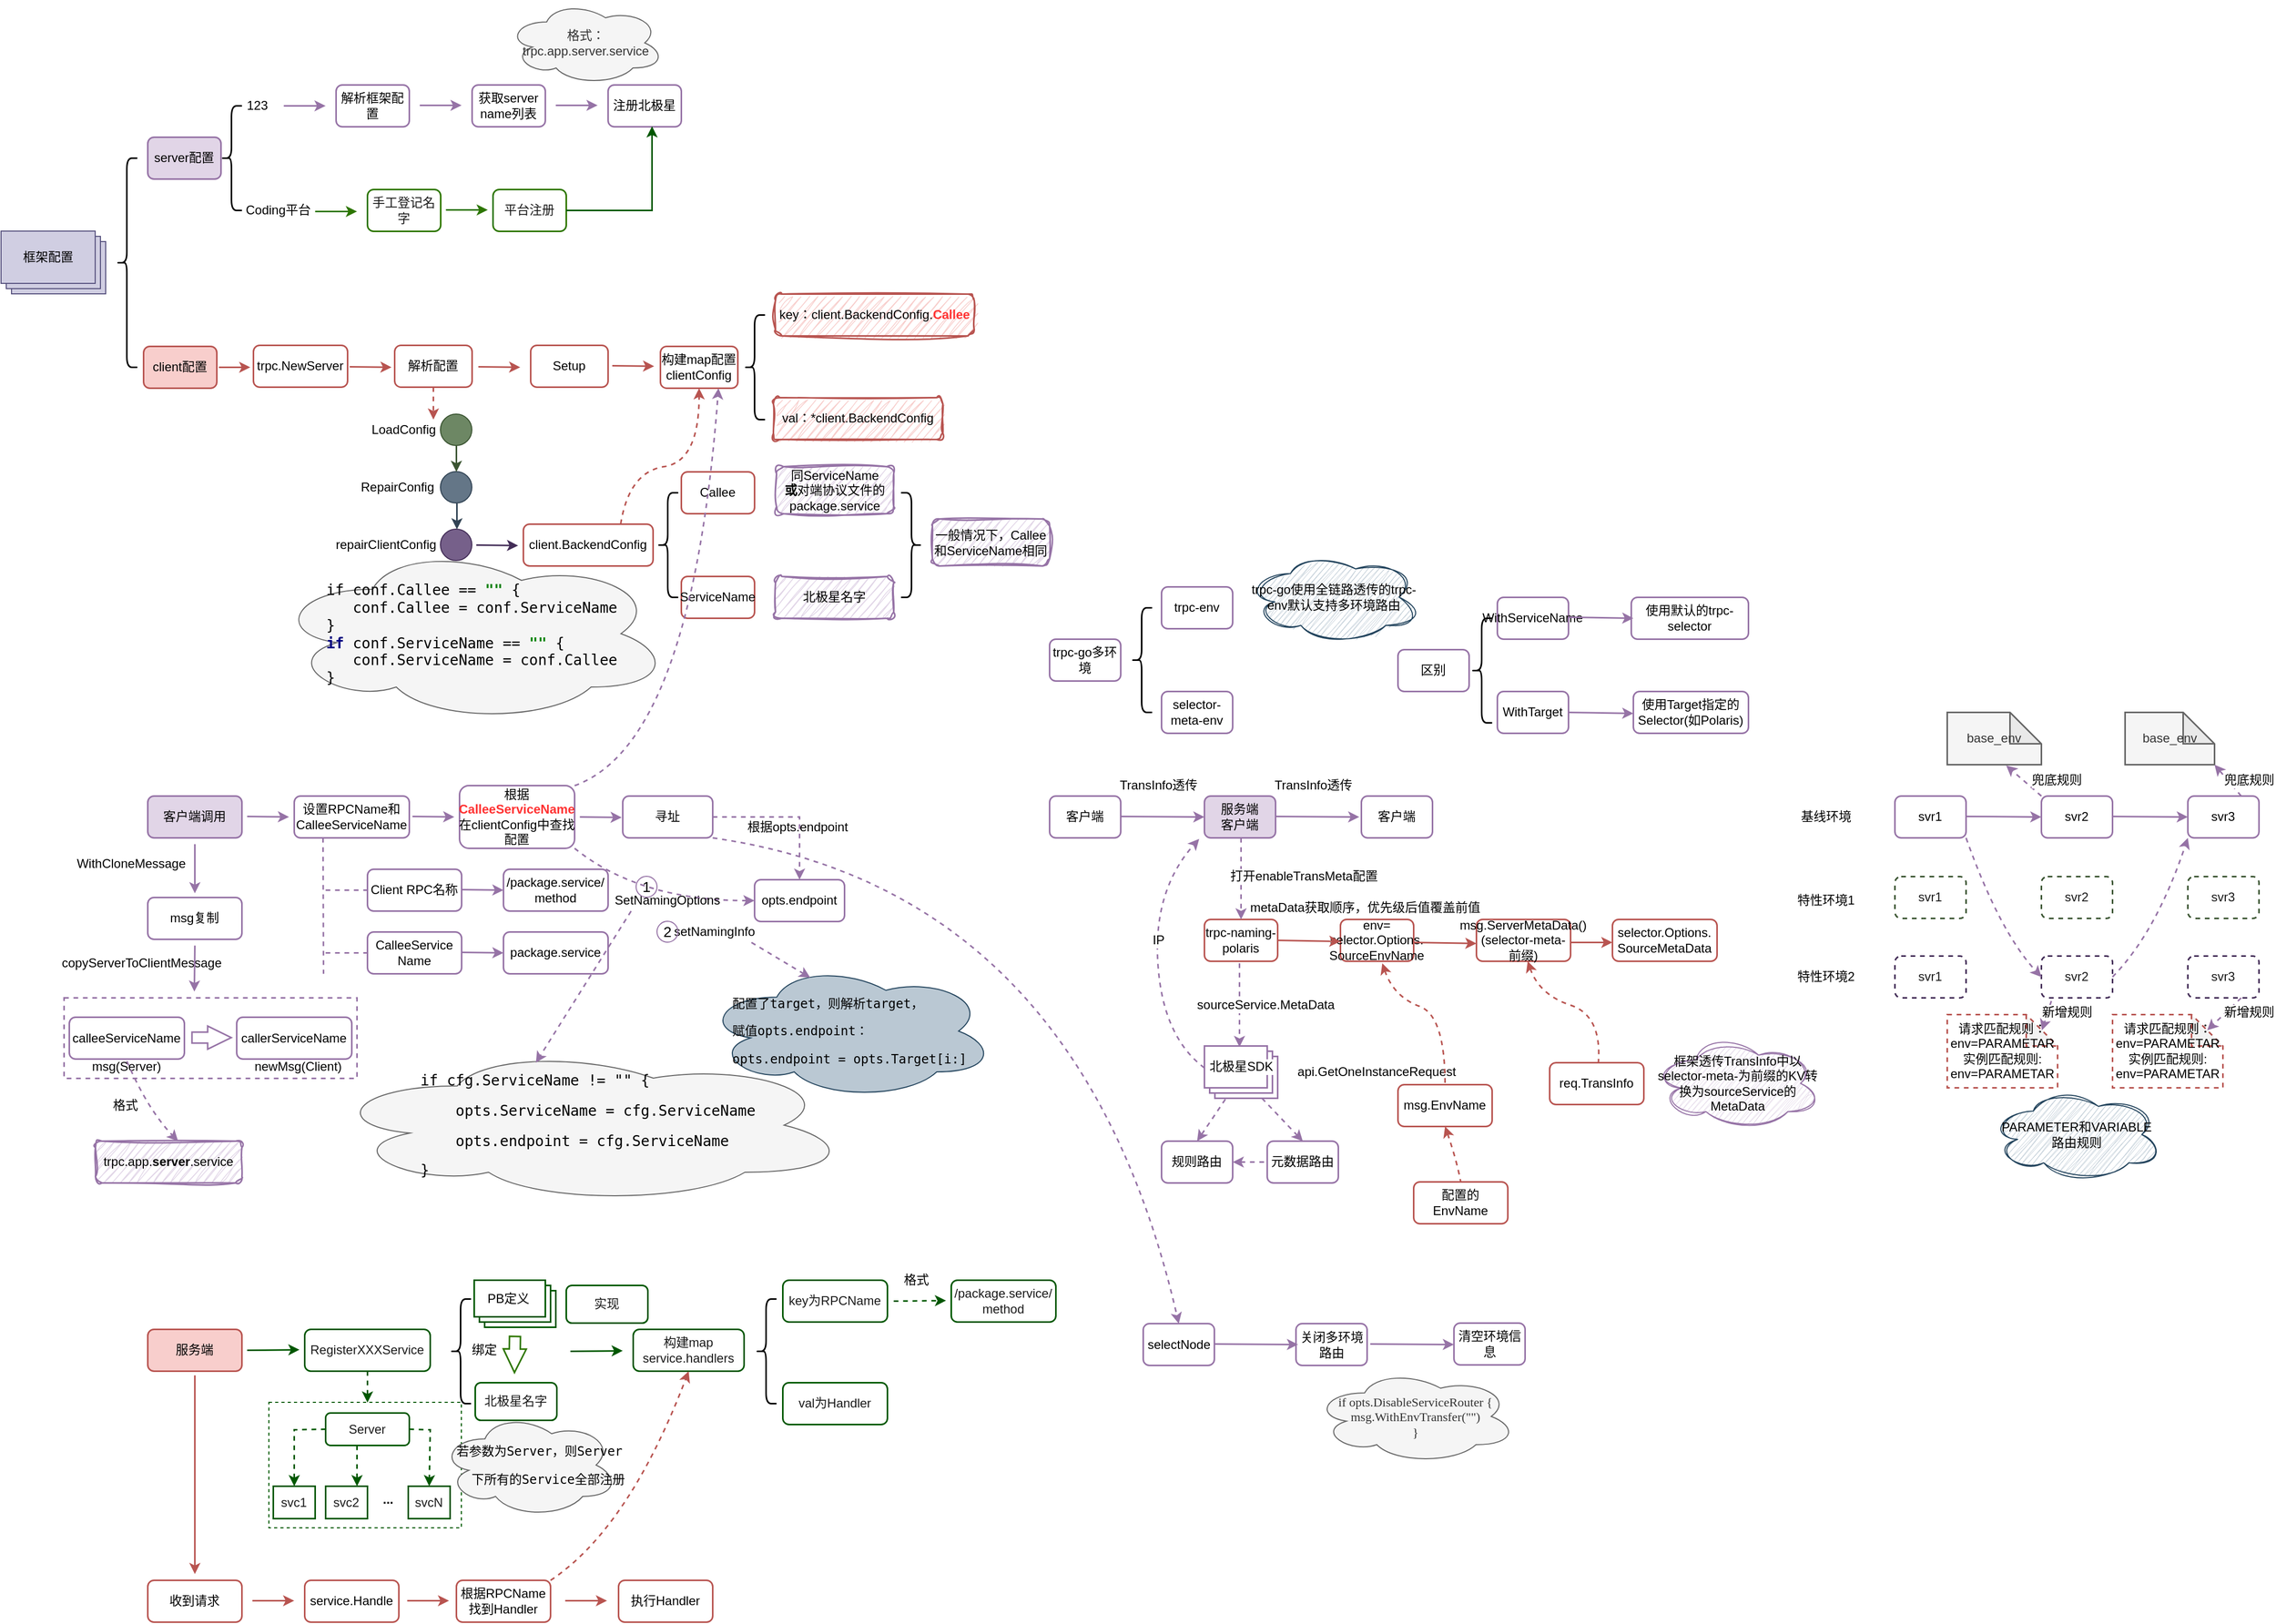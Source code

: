 <mxfile version="21.5.0" type="github">
  <diagram name="第 1 页" id="jQH7tbNoPTEvgEEvp-iL">
    <mxGraphModel dx="1658" dy="740" grid="1" gridSize="10" guides="1" tooltips="1" connect="1" arrows="1" fold="1" page="1" pageScale="1" pageWidth="827" pageHeight="1169" math="0" shadow="0">
      <root>
        <mxCell id="0" />
        <mxCell id="1" parent="0" />
        <mxCell id="5bBs6NmfSSInxgMYiH-d-46" value="" style="rounded=0;whiteSpace=wrap;html=1;fillColor=none;fontColor=#ffffff;strokeColor=#005700;dashed=1;" parent="1" vertex="1">
          <mxGeometry x="306" y="1470" width="184" height="120" as="geometry" />
        </mxCell>
        <mxCell id="wHmQGSl_OAx13h6DnjfR-1" value="" style="shape=curlyBracket;whiteSpace=wrap;html=1;rounded=1;labelPosition=left;verticalLabelPosition=middle;align=right;verticalAlign=middle;strokeWidth=1.5;" parent="1" vertex="1">
          <mxGeometry x="160" y="280" width="20" height="200" as="geometry" />
        </mxCell>
        <mxCell id="wHmQGSl_OAx13h6DnjfR-3" value="" style="verticalLabelPosition=bottom;verticalAlign=top;html=1;shape=mxgraph.basic.layered_rect;dx=10;outlineConnect=0;whiteSpace=wrap;fillColor=#d0cee2;strokeColor=#56517e;" parent="1" vertex="1">
          <mxGeometry x="50" y="350" width="100" height="60" as="geometry" />
        </mxCell>
        <mxCell id="wHmQGSl_OAx13h6DnjfR-5" value="框架配置" style="rounded=0;whiteSpace=wrap;html=1;strokeWidth=1.5;fillColor=none;strokeColor=none;" parent="1" vertex="1">
          <mxGeometry x="60" y="355" width="70" height="40" as="geometry" />
        </mxCell>
        <mxCell id="wHmQGSl_OAx13h6DnjfR-6" value="server配置" style="rounded=1;whiteSpace=wrap;html=1;strokeWidth=1.5;fillColor=#e1d5e7;strokeColor=#9673a6;" parent="1" vertex="1">
          <mxGeometry x="190" y="260" width="70" height="40" as="geometry" />
        </mxCell>
        <mxCell id="wHmQGSl_OAx13h6DnjfR-7" value="client配置" style="rounded=1;whiteSpace=wrap;html=1;strokeWidth=1.5;fillColor=#f8cecc;strokeColor=#b85450;" parent="1" vertex="1">
          <mxGeometry x="186" y="460" width="70" height="40" as="geometry" />
        </mxCell>
        <mxCell id="wHmQGSl_OAx13h6DnjfR-8" value="" style="shape=curlyBracket;whiteSpace=wrap;html=1;rounded=1;labelPosition=left;verticalLabelPosition=middle;align=right;verticalAlign=middle;strokeWidth=1.5;" parent="1" vertex="1">
          <mxGeometry x="260" y="230" width="20" height="100" as="geometry" />
        </mxCell>
        <mxCell id="wHmQGSl_OAx13h6DnjfR-10" value="123" style="rounded=0;whiteSpace=wrap;html=1;strokeWidth=1.5;fillColor=none;strokeColor=none;" parent="1" vertex="1">
          <mxGeometry x="260" y="210" width="70" height="40" as="geometry" />
        </mxCell>
        <mxCell id="wHmQGSl_OAx13h6DnjfR-11" value="Coding平台" style="rounded=0;whiteSpace=wrap;html=1;strokeWidth=1.5;fillColor=none;strokeColor=none;" parent="1" vertex="1">
          <mxGeometry x="280" y="310" width="70" height="40" as="geometry" />
        </mxCell>
        <mxCell id="wHmQGSl_OAx13h6DnjfR-12" value="解析框架配置" style="rounded=1;whiteSpace=wrap;html=1;strokeWidth=1.5;fillColor=none;strokeColor=#9673a6;" parent="1" vertex="1">
          <mxGeometry x="370" y="210" width="70" height="40" as="geometry" />
        </mxCell>
        <mxCell id="wHmQGSl_OAx13h6DnjfR-13" value="" style="endArrow=classic;html=1;rounded=0;strokeWidth=1.5;fillColor=#e1d5e7;strokeColor=#9673a6;" parent="1" edge="1">
          <mxGeometry width="50" height="50" relative="1" as="geometry">
            <mxPoint x="320" y="230" as="sourcePoint" />
            <mxPoint x="360" y="230" as="targetPoint" />
          </mxGeometry>
        </mxCell>
        <mxCell id="wHmQGSl_OAx13h6DnjfR-14" value="" style="endArrow=classic;html=1;rounded=0;strokeWidth=1.5;fillColor=#e1d5e7;strokeColor=#9673a6;" parent="1" edge="1">
          <mxGeometry width="50" height="50" relative="1" as="geometry">
            <mxPoint x="450" y="229.5" as="sourcePoint" />
            <mxPoint x="490" y="229.5" as="targetPoint" />
          </mxGeometry>
        </mxCell>
        <mxCell id="wHmQGSl_OAx13h6DnjfR-15" value="获取server name列表" style="rounded=1;whiteSpace=wrap;html=1;strokeWidth=1.5;fillColor=none;strokeColor=#9673a6;" parent="1" vertex="1">
          <mxGeometry x="500" y="210" width="70" height="40" as="geometry" />
        </mxCell>
        <mxCell id="wHmQGSl_OAx13h6DnjfR-16" value="" style="endArrow=classic;html=1;rounded=0;strokeWidth=1.5;fillColor=#e1d5e7;strokeColor=#9673a6;" parent="1" edge="1">
          <mxGeometry width="50" height="50" relative="1" as="geometry">
            <mxPoint x="580" y="229.5" as="sourcePoint" />
            <mxPoint x="620" y="229.5" as="targetPoint" />
          </mxGeometry>
        </mxCell>
        <mxCell id="wHmQGSl_OAx13h6DnjfR-17" value="注册北极星" style="rounded=1;whiteSpace=wrap;html=1;strokeWidth=1.5;fillColor=none;strokeColor=#9673a6;" parent="1" vertex="1">
          <mxGeometry x="630" y="210" width="70" height="40" as="geometry" />
        </mxCell>
        <mxCell id="wHmQGSl_OAx13h6DnjfR-18" value="格式：trpc.app.server.service" style="ellipse;shape=cloud;whiteSpace=wrap;html=1;strokeWidth=1;fillColor=#f5f5f5;fontColor=#333333;strokeColor=#666666;" parent="1" vertex="1">
          <mxGeometry x="534" y="130" width="150" height="80" as="geometry" />
        </mxCell>
        <mxCell id="wHmQGSl_OAx13h6DnjfR-19" value="" style="endArrow=classic;html=1;rounded=0;strokeWidth=1.5;fillColor=#60a917;strokeColor=#2D7600;" parent="1" edge="1">
          <mxGeometry width="50" height="50" relative="1" as="geometry">
            <mxPoint x="350" y="331" as="sourcePoint" />
            <mxPoint x="390" y="331" as="targetPoint" />
          </mxGeometry>
        </mxCell>
        <mxCell id="wHmQGSl_OAx13h6DnjfR-20" value="&lt;font color=&quot;#1a1a1a&quot;&gt;手工登记名字&lt;/font&gt;" style="rounded=1;whiteSpace=wrap;html=1;strokeWidth=1.5;fillColor=none;fontColor=#ffffff;strokeColor=#2D7600;" parent="1" vertex="1">
          <mxGeometry x="400" y="310" width="70" height="40" as="geometry" />
        </mxCell>
        <mxCell id="wHmQGSl_OAx13h6DnjfR-21" value="&lt;font color=&quot;#1a1a1a&quot;&gt;平台注册&lt;/font&gt;" style="rounded=1;whiteSpace=wrap;html=1;strokeWidth=1.5;fillColor=none;fontColor=#ffffff;strokeColor=#2D7600;" parent="1" vertex="1">
          <mxGeometry x="520" y="310" width="70" height="40" as="geometry" />
        </mxCell>
        <mxCell id="wHmQGSl_OAx13h6DnjfR-22" value="" style="endArrow=classic;html=1;rounded=0;strokeWidth=1.5;fillColor=#60a917;strokeColor=#2D7600;" parent="1" edge="1">
          <mxGeometry width="50" height="50" relative="1" as="geometry">
            <mxPoint x="475" y="329.5" as="sourcePoint" />
            <mxPoint x="515" y="329.5" as="targetPoint" />
          </mxGeometry>
        </mxCell>
        <mxCell id="wHmQGSl_OAx13h6DnjfR-23" value="" style="endArrow=classic;html=1;rounded=0;strokeWidth=1.5;exitX=1;exitY=0.5;exitDx=0;exitDy=0;entryX=0.6;entryY=0.988;entryDx=0;entryDy=0;entryPerimeter=0;fillColor=#008a00;strokeColor=#005700;" parent="1" source="wHmQGSl_OAx13h6DnjfR-21" target="wHmQGSl_OAx13h6DnjfR-17" edge="1">
          <mxGeometry width="50" height="50" relative="1" as="geometry">
            <mxPoint x="310" y="400" as="sourcePoint" />
            <mxPoint x="360" y="350" as="targetPoint" />
            <Array as="points">
              <mxPoint x="672" y="330" />
            </Array>
          </mxGeometry>
        </mxCell>
        <mxCell id="wHmQGSl_OAx13h6DnjfR-24" value="trpc.NewServer" style="rounded=1;whiteSpace=wrap;html=1;strokeWidth=1.5;fillColor=none;strokeColor=#b85450;" parent="1" vertex="1">
          <mxGeometry x="291" y="459" width="90" height="40" as="geometry" />
        </mxCell>
        <mxCell id="wHmQGSl_OAx13h6DnjfR-25" value="" style="endArrow=classic;html=1;rounded=0;strokeWidth=1.5;fillColor=#f8cecc;strokeColor=#b85450;" parent="1" edge="1">
          <mxGeometry width="50" height="50" relative="1" as="geometry">
            <mxPoint x="258" y="480" as="sourcePoint" />
            <mxPoint x="288" y="480" as="targetPoint" />
          </mxGeometry>
        </mxCell>
        <mxCell id="wHmQGSl_OAx13h6DnjfR-26" value="" style="endArrow=classic;html=1;rounded=0;strokeWidth=1.5;fillColor=#f8cecc;strokeColor=#b85450;" parent="1" edge="1">
          <mxGeometry width="50" height="50" relative="1" as="geometry">
            <mxPoint x="383" y="479.5" as="sourcePoint" />
            <mxPoint x="423" y="480" as="targetPoint" />
          </mxGeometry>
        </mxCell>
        <mxCell id="wHmQGSl_OAx13h6DnjfR-28" value="解析配置" style="rounded=1;whiteSpace=wrap;html=1;strokeWidth=1.5;fillColor=none;strokeColor=#b85450;" parent="1" vertex="1">
          <mxGeometry x="426" y="459" width="74" height="40" as="geometry" />
        </mxCell>
        <mxCell id="wHmQGSl_OAx13h6DnjfR-30" value="" style="endArrow=classic;html=1;rounded=0;strokeWidth=1.5;fillColor=#f8cecc;strokeColor=#b85450;" parent="1" edge="1">
          <mxGeometry width="50" height="50" relative="1" as="geometry">
            <mxPoint x="506" y="479.5" as="sourcePoint" />
            <mxPoint x="546" y="480" as="targetPoint" />
          </mxGeometry>
        </mxCell>
        <mxCell id="wHmQGSl_OAx13h6DnjfR-32" value="" style="ellipse;whiteSpace=wrap;html=1;aspect=fixed;rounded=1;strokeColor=#3A5431;strokeWidth=1;fontSize=12;fillColor=#6d8764;fontColor=#ffffff;" parent="1" vertex="1">
          <mxGeometry x="470" y="525" width="30" height="30" as="geometry" />
        </mxCell>
        <mxCell id="wHmQGSl_OAx13h6DnjfR-33" value="LoadConfig" style="rounded=0;whiteSpace=wrap;html=1;strokeWidth=1.5;fillColor=none;strokeColor=none;" parent="1" vertex="1">
          <mxGeometry x="400" y="520" width="70" height="40" as="geometry" />
        </mxCell>
        <mxCell id="wHmQGSl_OAx13h6DnjfR-35" value="" style="ellipse;whiteSpace=wrap;html=1;aspect=fixed;rounded=1;strokeColor=#314354;strokeWidth=1;fontSize=12;fillColor=#647687;fontColor=#ffffff;" parent="1" vertex="1">
          <mxGeometry x="470" y="580" width="30" height="30" as="geometry" />
        </mxCell>
        <mxCell id="wHmQGSl_OAx13h6DnjfR-36" value="RepairConfig" style="rounded=0;whiteSpace=wrap;html=1;strokeWidth=1.5;fillColor=none;strokeColor=none;" parent="1" vertex="1">
          <mxGeometry x="394" y="575" width="70" height="40" as="geometry" />
        </mxCell>
        <mxCell id="wHmQGSl_OAx13h6DnjfR-37" value="" style="endArrow=classic;html=1;rounded=0;strokeWidth=1.5;fontSize=12;fontColor=#1A1A1A;exitX=0.5;exitY=1;exitDx=0;exitDy=0;fillColor=#6d8764;strokeColor=#3A5431;" parent="1" source="wHmQGSl_OAx13h6DnjfR-32" target="wHmQGSl_OAx13h6DnjfR-35" edge="1">
          <mxGeometry width="50" height="50" relative="1" as="geometry">
            <mxPoint x="590" y="600" as="sourcePoint" />
            <mxPoint x="640" y="550" as="targetPoint" />
          </mxGeometry>
        </mxCell>
        <mxCell id="wHmQGSl_OAx13h6DnjfR-38" value="repairClientConfig" style="rounded=0;whiteSpace=wrap;html=1;strokeWidth=1.5;fillColor=none;strokeColor=none;" parent="1" vertex="1">
          <mxGeometry x="383" y="630" width="70" height="40" as="geometry" />
        </mxCell>
        <mxCell id="wHmQGSl_OAx13h6DnjfR-39" value="" style="ellipse;whiteSpace=wrap;html=1;aspect=fixed;rounded=1;strokeColor=#432D57;strokeWidth=1;fontSize=12;fillColor=#76608a;fontColor=#ffffff;" parent="1" vertex="1">
          <mxGeometry x="470" y="635" width="30" height="30" as="geometry" />
        </mxCell>
        <mxCell id="wHmQGSl_OAx13h6DnjfR-40" value="" style="endArrow=classic;html=1;rounded=0;strokeWidth=1.5;fontSize=12;fontColor=#1A1A1A;exitX=0.5;exitY=1;exitDx=0;exitDy=0;fillColor=#647687;strokeColor=#314354;" parent="1" edge="1">
          <mxGeometry width="50" height="50" relative="1" as="geometry">
            <mxPoint x="485.5" y="610" as="sourcePoint" />
            <mxPoint x="485.5" y="635" as="targetPoint" />
          </mxGeometry>
        </mxCell>
        <mxCell id="wHmQGSl_OAx13h6DnjfR-43" value="&lt;pre style=&quot;border-color: var(--border-color); color: rgb(0, 0, 0); text-align: left;&quot;&gt;&lt;font style=&quot;font-size: 14px;&quot;&gt;if conf.Callee == &lt;span style=&quot;border-color: var(--border-color); color: rgb(0, 128, 0); font-weight: bold;&quot;&gt;&quot;&quot; &lt;/span&gt;{&lt;span style=&quot;border-color: var(--border-color);&quot;&gt;&lt;br style=&quot;border-color: var(--border-color);&quot;&gt;&lt;/span&gt;   conf.Callee = conf.ServiceName&lt;span style=&quot;border-color: var(--border-color);&quot;&gt;&lt;br style=&quot;border-color: var(--border-color);&quot;&gt;&lt;/span&gt;}&lt;span style=&quot;border-color: var(--border-color);&quot;&gt;&lt;br style=&quot;border-color: var(--border-color);&quot;&gt;&lt;/span&gt;&lt;span style=&quot;border-color: var(--border-color); color: rgb(0, 0, 128); font-weight: bold;&quot;&gt;if &lt;/span&gt;conf.ServiceName == &lt;span style=&quot;border-color: var(--border-color); color: rgb(0, 128, 0); font-weight: bold;&quot;&gt;&quot;&quot; &lt;/span&gt;{&lt;span style=&quot;border-color: var(--border-color);&quot;&gt;&lt;br style=&quot;border-color: var(--border-color);&quot;&gt;&lt;/span&gt;   conf.ServiceName = conf.Callee&lt;span style=&quot;border-color: var(--border-color);&quot;&gt;&lt;br style=&quot;border-color: var(--border-color);&quot;&gt;&lt;/span&gt;}&lt;/font&gt;&lt;/pre&gt;" style="ellipse;shape=cloud;whiteSpace=wrap;html=1;strokeWidth=1;fillColor=#f5f5f5;fontColor=#333333;strokeColor=#666666;" parent="1" vertex="1">
          <mxGeometry x="310" y="650" width="380" height="170" as="geometry" />
        </mxCell>
        <mxCell id="wHmQGSl_OAx13h6DnjfR-45" value="Setup" style="rounded=1;whiteSpace=wrap;html=1;strokeWidth=1.5;fillColor=none;strokeColor=#b85450;" parent="1" vertex="1">
          <mxGeometry x="556" y="459" width="74" height="40" as="geometry" />
        </mxCell>
        <mxCell id="wHmQGSl_OAx13h6DnjfR-46" value="构建map配置clientConfig" style="rounded=1;whiteSpace=wrap;html=1;strokeWidth=1.5;fillColor=none;strokeColor=#b85450;" parent="1" vertex="1">
          <mxGeometry x="680" y="460" width="74" height="40" as="geometry" />
        </mxCell>
        <mxCell id="wHmQGSl_OAx13h6DnjfR-48" value="" style="endArrow=classic;html=1;rounded=0;strokeWidth=1.5;fillColor=#f8cecc;strokeColor=#b85450;" parent="1" edge="1">
          <mxGeometry width="50" height="50" relative="1" as="geometry">
            <mxPoint x="634" y="478.5" as="sourcePoint" />
            <mxPoint x="674" y="479" as="targetPoint" />
          </mxGeometry>
        </mxCell>
        <mxCell id="wHmQGSl_OAx13h6DnjfR-49" value="" style="shape=curlyBracket;whiteSpace=wrap;html=1;rounded=1;labelPosition=left;verticalLabelPosition=middle;align=right;verticalAlign=middle;strokeWidth=1.5;" parent="1" vertex="1">
          <mxGeometry x="760" y="430" width="20" height="100" as="geometry" />
        </mxCell>
        <mxCell id="wHmQGSl_OAx13h6DnjfR-50" value="key：client.BackendConfig.&lt;b&gt;&lt;font color=&quot;#ff3333&quot;&gt;Callee&lt;/font&gt;&lt;/b&gt;" style="rounded=1;whiteSpace=wrap;html=1;strokeWidth=1.5;fillColor=#f8cecc;strokeColor=#b85450;sketch=1;curveFitting=1;jiggle=2;" parent="1" vertex="1">
          <mxGeometry x="790" y="410" width="190" height="40" as="geometry" />
        </mxCell>
        <mxCell id="wHmQGSl_OAx13h6DnjfR-51" value="val：*client.BackendConfig" style="rounded=1;whiteSpace=wrap;html=1;strokeWidth=1.5;fillColor=#f8cecc;strokeColor=#b85450;sketch=1;curveFitting=1;jiggle=2;" parent="1" vertex="1">
          <mxGeometry x="788" y="509" width="162" height="40" as="geometry" />
        </mxCell>
        <mxCell id="wHmQGSl_OAx13h6DnjfR-53" value="同ServiceName&lt;br&gt;&lt;b&gt;或&lt;/b&gt;对端协议文件的package.service" style="rounded=1;whiteSpace=wrap;html=1;strokeWidth=1.5;fillColor=#e1d5e7;strokeColor=#9673a6;sketch=1;curveFitting=1;jiggle=2;shadow=0;glass=0;" parent="1" vertex="1">
          <mxGeometry x="791" y="575" width="112" height="45" as="geometry" />
        </mxCell>
        <mxCell id="wHmQGSl_OAx13h6DnjfR-54" value="北极星名字" style="rounded=1;whiteSpace=wrap;html=1;strokeWidth=1.5;fillColor=#e1d5e7;strokeColor=#9673a6;sketch=1;curveFitting=1;jiggle=2;shadow=0;glass=0;" parent="1" vertex="1">
          <mxGeometry x="790" y="680" width="113" height="40" as="geometry" />
        </mxCell>
        <mxCell id="wHmQGSl_OAx13h6DnjfR-56" value="" style="shape=curlyBracket;whiteSpace=wrap;html=1;rounded=1;labelPosition=left;verticalLabelPosition=middle;align=right;verticalAlign=middle;strokeWidth=1.5;" parent="1" vertex="1">
          <mxGeometry x="677" y="600" width="20" height="100" as="geometry" />
        </mxCell>
        <mxCell id="wHmQGSl_OAx13h6DnjfR-57" value="Callee" style="rounded=1;whiteSpace=wrap;html=1;strokeWidth=1.5;fillColor=none;strokeColor=#b85450;" parent="1" vertex="1">
          <mxGeometry x="700" y="580" width="70" height="40" as="geometry" />
        </mxCell>
        <mxCell id="wHmQGSl_OAx13h6DnjfR-58" value="ServiceName" style="rounded=1;whiteSpace=wrap;html=1;strokeWidth=1.5;fillColor=none;strokeColor=#b85450;" parent="1" vertex="1">
          <mxGeometry x="700" y="680" width="70" height="40" as="geometry" />
        </mxCell>
        <mxCell id="wHmQGSl_OAx13h6DnjfR-59" value="client.BackendConfig" style="rounded=1;whiteSpace=wrap;html=1;strokeWidth=1.5;fillColor=none;strokeColor=#b85450;" parent="1" vertex="1">
          <mxGeometry x="549" y="630" width="124" height="40" as="geometry" />
        </mxCell>
        <mxCell id="wHmQGSl_OAx13h6DnjfR-60" value="" style="curved=1;endArrow=classic;html=1;rounded=0;strokeWidth=1.5;fontSize=12;fontColor=#1A1A1A;exitX=0.75;exitY=0;exitDx=0;exitDy=0;entryX=0.5;entryY=1;entryDx=0;entryDy=0;dashed=1;fillColor=#f8cecc;strokeColor=#b85450;" parent="1" source="wHmQGSl_OAx13h6DnjfR-59" target="wHmQGSl_OAx13h6DnjfR-46" edge="1">
          <mxGeometry width="50" height="50" relative="1" as="geometry">
            <mxPoint x="700" y="720" as="sourcePoint" />
            <mxPoint x="750" y="670" as="targetPoint" />
            <Array as="points">
              <mxPoint x="650" y="580" />
              <mxPoint x="717" y="570" />
            </Array>
          </mxGeometry>
        </mxCell>
        <mxCell id="wHmQGSl_OAx13h6DnjfR-61" value="客户端调用" style="rounded=1;whiteSpace=wrap;html=1;strokeWidth=1.5;fillColor=#e1d5e7;strokeColor=#9673a6;" parent="1" vertex="1">
          <mxGeometry x="190" y="890" width="90" height="40" as="geometry" />
        </mxCell>
        <mxCell id="wHmQGSl_OAx13h6DnjfR-62" value="设置RPCName和CalleeServiceName" style="rounded=1;whiteSpace=wrap;html=1;strokeWidth=1.5;fillColor=none;strokeColor=#9673a6;" parent="1" vertex="1">
          <mxGeometry x="330" y="890" width="110" height="40" as="geometry" />
        </mxCell>
        <mxCell id="wHmQGSl_OAx13h6DnjfR-63" value="" style="endArrow=classic;html=1;rounded=0;strokeWidth=1.5;fillColor=#e1d5e7;strokeColor=#9673a6;" parent="1" edge="1">
          <mxGeometry width="50" height="50" relative="1" as="geometry">
            <mxPoint x="285" y="909.5" as="sourcePoint" />
            <mxPoint x="325" y="910" as="targetPoint" />
          </mxGeometry>
        </mxCell>
        <mxCell id="wHmQGSl_OAx13h6DnjfR-64" value="" style="line;strokeWidth=4;direction=south;html=1;perimeter=backbonePerimeter;points=[];outlineConnect=0;rounded=1;shadow=0;glass=0;sketch=1;strokeColor=default;fontSize=12;fontColor=#1A1A1A;fillColor=default;opacity=0;" parent="1" vertex="1">
          <mxGeometry x="370" y="930" width="10" height="160" as="geometry" />
        </mxCell>
        <mxCell id="wHmQGSl_OAx13h6DnjfR-65" value="" style="endArrow=none;html=1;rounded=0;dashed=1;strokeWidth=1.5;fontSize=12;fontColor=#1A1A1A;exitX=0.25;exitY=1;exitDx=0;exitDy=0;fillColor=#e1d5e7;strokeColor=#9673a6;" parent="1" source="wHmQGSl_OAx13h6DnjfR-62" edge="1">
          <mxGeometry width="50" height="50" relative="1" as="geometry">
            <mxPoint x="710" y="880" as="sourcePoint" />
            <mxPoint x="358" y="1060" as="targetPoint" />
          </mxGeometry>
        </mxCell>
        <mxCell id="wHmQGSl_OAx13h6DnjfR-66" value="" style="endArrow=none;html=1;rounded=0;dashed=1;strokeWidth=1.5;fontSize=12;fontColor=#1A1A1A;fillColor=#e1d5e7;strokeColor=#9673a6;" parent="1" edge="1">
          <mxGeometry width="50" height="50" relative="1" as="geometry">
            <mxPoint x="360" y="980" as="sourcePoint" />
            <mxPoint x="400" y="980" as="targetPoint" />
          </mxGeometry>
        </mxCell>
        <mxCell id="wHmQGSl_OAx13h6DnjfR-67" value="" style="endArrow=none;html=1;rounded=0;dashed=1;strokeWidth=1.5;fontSize=12;fontColor=#1A1A1A;fillColor=#e1d5e7;strokeColor=#9673a6;" parent="1" edge="1">
          <mxGeometry width="50" height="50" relative="1" as="geometry">
            <mxPoint x="360" y="1040" as="sourcePoint" />
            <mxPoint x="400" y="1040" as="targetPoint" />
          </mxGeometry>
        </mxCell>
        <mxCell id="wHmQGSl_OAx13h6DnjfR-68" value="Client RPC名称" style="rounded=1;whiteSpace=wrap;html=1;strokeWidth=1.5;fillColor=none;strokeColor=#9673a6;" parent="1" vertex="1">
          <mxGeometry x="400" y="960" width="90" height="40" as="geometry" />
        </mxCell>
        <mxCell id="wHmQGSl_OAx13h6DnjfR-69" value="CalleeService&lt;br&gt;Name" style="rounded=1;whiteSpace=wrap;html=1;strokeWidth=1.5;fillColor=none;strokeColor=#9673a6;" parent="1" vertex="1">
          <mxGeometry x="400" y="1020" width="90" height="40" as="geometry" />
        </mxCell>
        <mxCell id="wHmQGSl_OAx13h6DnjfR-71" value="/package.service/&lt;br&gt;method" style="rounded=1;whiteSpace=wrap;html=1;strokeWidth=1.5;fillColor=none;strokeColor=#9673a6;" parent="1" vertex="1">
          <mxGeometry x="530" y="960" width="100" height="40" as="geometry" />
        </mxCell>
        <mxCell id="wHmQGSl_OAx13h6DnjfR-72" value="" style="endArrow=classic;html=1;rounded=0;strokeWidth=1.5;fillColor=#e1d5e7;strokeColor=#9673a6;" parent="1" edge="1">
          <mxGeometry width="50" height="50" relative="1" as="geometry">
            <mxPoint x="490" y="979.5" as="sourcePoint" />
            <mxPoint x="530" y="980" as="targetPoint" />
          </mxGeometry>
        </mxCell>
        <mxCell id="wHmQGSl_OAx13h6DnjfR-73" value="package.service" style="rounded=1;whiteSpace=wrap;html=1;strokeWidth=1.5;fillColor=none;strokeColor=#9673a6;" parent="1" vertex="1">
          <mxGeometry x="530" y="1020" width="100" height="40" as="geometry" />
        </mxCell>
        <mxCell id="wHmQGSl_OAx13h6DnjfR-74" value="" style="endArrow=classic;html=1;rounded=0;strokeWidth=1.5;fillColor=#e1d5e7;strokeColor=#9673a6;" parent="1" edge="1">
          <mxGeometry width="50" height="50" relative="1" as="geometry">
            <mxPoint x="490" y="1039.5" as="sourcePoint" />
            <mxPoint x="530" y="1040" as="targetPoint" />
          </mxGeometry>
        </mxCell>
        <mxCell id="wHmQGSl_OAx13h6DnjfR-75" value="" style="endArrow=classic;html=1;rounded=0;strokeWidth=1.5;fillColor=#e1d5e7;strokeColor=#9673a6;" parent="1" edge="1">
          <mxGeometry width="50" height="50" relative="1" as="geometry">
            <mxPoint x="443" y="909.5" as="sourcePoint" />
            <mxPoint x="483" y="910" as="targetPoint" />
          </mxGeometry>
        </mxCell>
        <mxCell id="wHmQGSl_OAx13h6DnjfR-76" value="根据&lt;b&gt;&lt;font color=&quot;#ff3333&quot;&gt;CalleeServiceName&lt;/font&gt;&lt;/b&gt; 在clientConfig中查找配置" style="rounded=1;whiteSpace=wrap;html=1;strokeWidth=1.5;fillColor=none;strokeColor=#9673a6;" parent="1" vertex="1">
          <mxGeometry x="488" y="880" width="110" height="60" as="geometry" />
        </mxCell>
        <mxCell id="wHmQGSl_OAx13h6DnjfR-77" value="" style="curved=1;endArrow=classic;html=1;rounded=0;strokeWidth=1.5;fontSize=12;fontColor=#1A1A1A;exitX=1;exitY=0;exitDx=0;exitDy=0;dashed=1;fillColor=#e1d5e7;strokeColor=#9673a6;entryX=0.75;entryY=1;entryDx=0;entryDy=0;" parent="1" source="wHmQGSl_OAx13h6DnjfR-76" target="wHmQGSl_OAx13h6DnjfR-46" edge="1">
          <mxGeometry width="50" height="50" relative="1" as="geometry">
            <mxPoint x="620" y="960" as="sourcePoint" />
            <mxPoint x="738" y="540" as="targetPoint" />
            <Array as="points">
              <mxPoint x="710" y="840" />
            </Array>
          </mxGeometry>
        </mxCell>
        <mxCell id="wHmQGSl_OAx13h6DnjfR-78" value="寻址" style="rounded=1;whiteSpace=wrap;html=1;strokeWidth=1.5;fillColor=none;strokeColor=#9673a6;" parent="1" vertex="1">
          <mxGeometry x="644" y="890" width="86" height="40" as="geometry" />
        </mxCell>
        <mxCell id="wHmQGSl_OAx13h6DnjfR-79" value="" style="endArrow=classic;html=1;rounded=0;strokeWidth=1.5;fillColor=#e1d5e7;strokeColor=#9673a6;" parent="1" edge="1">
          <mxGeometry width="50" height="50" relative="1" as="geometry">
            <mxPoint x="603" y="910" as="sourcePoint" />
            <mxPoint x="643" y="910.5" as="targetPoint" />
          </mxGeometry>
        </mxCell>
        <mxCell id="wHmQGSl_OAx13h6DnjfR-81" value="" style="endArrow=classic;html=1;rounded=0;strokeWidth=1.5;fillColor=#76608a;strokeColor=#432D57;" parent="1" edge="1">
          <mxGeometry width="50" height="50" relative="1" as="geometry">
            <mxPoint x="504" y="650" as="sourcePoint" />
            <mxPoint x="544" y="650.5" as="targetPoint" />
          </mxGeometry>
        </mxCell>
        <mxCell id="wHmQGSl_OAx13h6DnjfR-86" value="opts.endpoint" style="rounded=1;whiteSpace=wrap;html=1;strokeWidth=1.5;fillColor=none;strokeColor=#9673a6;shadow=0;glass=0;" parent="1" vertex="1">
          <mxGeometry x="770" y="970" width="86" height="40" as="geometry" />
        </mxCell>
        <mxCell id="wHmQGSl_OAx13h6DnjfR-87" value="" style="curved=1;endArrow=classic;html=1;rounded=0;strokeWidth=1.5;fontSize=12;fontColor=#1A1A1A;exitX=1;exitY=1;exitDx=0;exitDy=0;dashed=1;fillColor=#e1d5e7;strokeColor=#9673a6;entryX=0;entryY=0.5;entryDx=0;entryDy=0;" parent="1" source="wHmQGSl_OAx13h6DnjfR-76" target="wHmQGSl_OAx13h6DnjfR-86" edge="1">
          <mxGeometry width="50" height="50" relative="1" as="geometry">
            <mxPoint x="608" y="890" as="sourcePoint" />
            <mxPoint x="746" y="510" as="targetPoint" />
            <Array as="points">
              <mxPoint x="660" y="990" />
            </Array>
          </mxGeometry>
        </mxCell>
        <mxCell id="wHmQGSl_OAx13h6DnjfR-88" value="SetNamingOptions" style="rounded=0;whiteSpace=wrap;html=1;strokeWidth=1.5;fillColor=none;strokeColor=none;" parent="1" vertex="1">
          <mxGeometry x="652" y="970" width="70" height="40" as="geometry" />
        </mxCell>
        <mxCell id="wHmQGSl_OAx13h6DnjfR-90" value="&lt;pre style=&quot;border-color: var(--border-color); color: rgb(0, 0, 0); text-align: left;&quot;&gt;&lt;span style=&quot;font-size: 14px;&quot;&gt;if cfg.ServiceName != &quot;&quot; {&lt;/span&gt;&lt;/pre&gt;&lt;pre style=&quot;border-color: var(--border-color); color: rgb(0, 0, 0); text-align: left;&quot;&gt;&lt;span style=&quot;font-size: 14px;&quot;&gt;    opts.ServiceName = cfg.ServiceName&lt;/span&gt;&lt;/pre&gt;&lt;pre style=&quot;border-color: var(--border-color); color: rgb(0, 0, 0); text-align: left;&quot;&gt;&lt;span style=&quot;font-size: 14px;&quot;&gt;    opts.endpoint = cfg.ServiceName&lt;/span&gt;&lt;/pre&gt;&lt;pre style=&quot;border-color: var(--border-color); color: rgb(0, 0, 0); text-align: left;&quot;&gt;&lt;span style=&quot;font-size: 14px;&quot;&gt;}&lt;/span&gt;&lt;/pre&gt;" style="ellipse;shape=cloud;whiteSpace=wrap;html=1;strokeWidth=1;fillColor=#f5f5f5;fontColor=#333333;strokeColor=#666666;" parent="1" vertex="1">
          <mxGeometry x="361" y="1130" width="500" height="150" as="geometry" />
        </mxCell>
        <mxCell id="wHmQGSl_OAx13h6DnjfR-92" value="" style="endArrow=classic;html=1;rounded=0;dashed=1;strokeWidth=1.5;fontSize=14;fontColor=#1A1A1A;entryX=0.4;entryY=0.1;entryDx=0;entryDy=0;entryPerimeter=0;fillColor=#e1d5e7;strokeColor=#9673a6;exitX=0;exitY=0.75;exitDx=0;exitDy=0;" parent="1" source="wHmQGSl_OAx13h6DnjfR-88" target="wHmQGSl_OAx13h6DnjfR-90" edge="1">
          <mxGeometry width="50" height="50" relative="1" as="geometry">
            <mxPoint x="750" y="1010" as="sourcePoint" />
            <mxPoint x="740" y="950" as="targetPoint" />
          </mxGeometry>
        </mxCell>
        <mxCell id="wHmQGSl_OAx13h6DnjfR-93" value="setNamingInfo" style="rounded=0;whiteSpace=wrap;html=1;strokeWidth=1.5;fillColor=none;strokeColor=none;" parent="1" vertex="1">
          <mxGeometry x="697" y="1000" width="70" height="40" as="geometry" />
        </mxCell>
        <mxCell id="wHmQGSl_OAx13h6DnjfR-94" value="&lt;pre style=&quot;border-color: var(--border-color); color: rgb(0, 0, 0); text-align: left;&quot;&gt;配置了target，则解析target，&lt;/pre&gt;&lt;pre style=&quot;border-color: var(--border-color); color: rgb(0, 0, 0); text-align: left;&quot;&gt;赋值opts.endpoint：&lt;/pre&gt;&lt;pre style=&quot;border-color: var(--border-color); color: rgb(0, 0, 0); text-align: left;&quot;&gt;opts.endpoint = opts.Target[i:]&lt;/pre&gt;" style="ellipse;shape=cloud;whiteSpace=wrap;html=1;strokeWidth=1;fillColor=#bac8d3;strokeColor=#23445d;" parent="1" vertex="1">
          <mxGeometry x="722" y="1050" width="278" height="130" as="geometry" />
        </mxCell>
        <mxCell id="wHmQGSl_OAx13h6DnjfR-95" value="" style="endArrow=classic;html=1;rounded=0;dashed=1;strokeWidth=1.5;fontSize=14;fontColor=#1A1A1A;fillColor=#e1d5e7;strokeColor=#9673a6;exitX=1;exitY=0.75;exitDx=0;exitDy=0;entryX=0.364;entryY=0.105;entryDx=0;entryDy=0;entryPerimeter=0;" parent="1" source="wHmQGSl_OAx13h6DnjfR-93" target="wHmQGSl_OAx13h6DnjfR-94" edge="1">
          <mxGeometry width="50" height="50" relative="1" as="geometry">
            <mxPoint x="662" y="1010" as="sourcePoint" />
            <mxPoint x="571" y="1155" as="targetPoint" />
          </mxGeometry>
        </mxCell>
        <mxCell id="wHmQGSl_OAx13h6DnjfR-96" value="1" style="ellipse;whiteSpace=wrap;html=1;aspect=fixed;rounded=1;shadow=0;glass=0;sketch=0;fillStyle=auto;strokeColor=#9673a6;strokeWidth=1;fontSize=14;fillColor=none;" parent="1" vertex="1">
          <mxGeometry x="657" y="967" width="20" height="20" as="geometry" />
        </mxCell>
        <mxCell id="wHmQGSl_OAx13h6DnjfR-98" value="2" style="ellipse;whiteSpace=wrap;html=1;aspect=fixed;rounded=1;shadow=0;glass=0;sketch=0;fillStyle=auto;strokeColor=#9673a6;strokeWidth=1;fontSize=14;fillColor=none;" parent="1" vertex="1">
          <mxGeometry x="677" y="1010" width="20" height="20" as="geometry" />
        </mxCell>
        <mxCell id="wHmQGSl_OAx13h6DnjfR-100" value="" style="endArrow=classic;html=1;rounded=0;strokeWidth=1.5;fontSize=12;fontColor=#1A1A1A;exitX=1;exitY=0.5;exitDx=0;exitDy=0;dashed=1;fillColor=#e1d5e7;strokeColor=#9673a6;entryX=0.5;entryY=0;entryDx=0;entryDy=0;" parent="1" source="wHmQGSl_OAx13h6DnjfR-78" target="wHmQGSl_OAx13h6DnjfR-86" edge="1">
          <mxGeometry width="50" height="50" relative="1" as="geometry">
            <mxPoint x="608" y="950" as="sourcePoint" />
            <mxPoint x="780" y="1000" as="targetPoint" />
            <Array as="points">
              <mxPoint x="813" y="910" />
            </Array>
          </mxGeometry>
        </mxCell>
        <mxCell id="wHmQGSl_OAx13h6DnjfR-101" value="根据opts.endpoint" style="rounded=0;whiteSpace=wrap;html=1;strokeWidth=1.5;fillColor=none;strokeColor=none;" parent="1" vertex="1">
          <mxGeometry x="757" y="900" width="109" height="40" as="geometry" />
        </mxCell>
        <mxCell id="wHmQGSl_OAx13h6DnjfR-102" value="" style="endArrow=classic;html=1;rounded=0;dashed=1;strokeWidth=1.5;fontSize=14;fontColor=#1A1A1A;exitX=0.5;exitY=1;exitDx=0;exitDy=0;fillColor=#f8cecc;strokeColor=#b85450;" parent="1" source="wHmQGSl_OAx13h6DnjfR-28" edge="1">
          <mxGeometry width="50" height="50" relative="1" as="geometry">
            <mxPoint x="600" y="720" as="sourcePoint" />
            <mxPoint x="463" y="530" as="targetPoint" />
          </mxGeometry>
        </mxCell>
        <mxCell id="wHmQGSl_OAx13h6DnjfR-104" value="" style="shape=curlyBracket;whiteSpace=wrap;html=1;rounded=1;flipH=1;labelPosition=right;verticalLabelPosition=middle;align=left;verticalAlign=middle;shadow=0;glass=0;sketch=0;fillStyle=auto;strokeColor=default;strokeWidth=1.5;fontSize=14;fontColor=#FF3333;fillColor=none;" parent="1" vertex="1">
          <mxGeometry x="910" y="600" width="20" height="100" as="geometry" />
        </mxCell>
        <mxCell id="wHmQGSl_OAx13h6DnjfR-105" value="一般情况下，Callee和ServiceName相同" style="rounded=1;whiteSpace=wrap;html=1;strokeWidth=1.5;fillColor=#e1d5e7;strokeColor=#9673a6;sketch=1;curveFitting=1;jiggle=2;shadow=0;glass=0;" parent="1" vertex="1">
          <mxGeometry x="940" y="625" width="112" height="45" as="geometry" />
        </mxCell>
        <mxCell id="5bBs6NmfSSInxgMYiH-d-1" value="服务端" style="rounded=1;whiteSpace=wrap;html=1;strokeWidth=1.5;fillColor=#f8cecc;strokeColor=#b85450;" parent="1" vertex="1">
          <mxGeometry x="190" y="1400" width="90" height="40" as="geometry" />
        </mxCell>
        <mxCell id="5bBs6NmfSSInxgMYiH-d-2" value="&lt;font color=&quot;#1a1a1a&quot;&gt;RegisterXXXService&lt;/font&gt;" style="rounded=1;whiteSpace=wrap;html=1;strokeWidth=1.5;fillColor=none;strokeColor=#005700;fontColor=#ffffff;" parent="1" vertex="1">
          <mxGeometry x="340" y="1400" width="120" height="40" as="geometry" />
        </mxCell>
        <mxCell id="5bBs6NmfSSInxgMYiH-d-3" value="" style="endArrow=classic;html=1;rounded=0;strokeWidth=1.5;fillColor=#008a00;strokeColor=#005700;" parent="1" edge="1">
          <mxGeometry width="50" height="50" relative="1" as="geometry">
            <mxPoint x="285" y="1420" as="sourcePoint" />
            <mxPoint x="335" y="1419.5" as="targetPoint" />
          </mxGeometry>
        </mxCell>
        <mxCell id="5bBs6NmfSSInxgMYiH-d-4" value="" style="verticalLabelPosition=bottom;verticalAlign=top;html=1;shape=mxgraph.basic.layered_rect;dx=10;outlineConnect=0;whiteSpace=wrap;fillColor=default;fontColor=#ffffff;strokeColor=#005700;strokeWidth=1.5;" parent="1" vertex="1">
          <mxGeometry x="502" y="1353" width="78" height="45" as="geometry" />
        </mxCell>
        <mxCell id="5bBs6NmfSSInxgMYiH-d-5" value="&lt;font color=&quot;#1a1a1a&quot;&gt;北极星名字&lt;/font&gt;" style="rounded=1;whiteSpace=wrap;html=1;strokeWidth=1.5;fillColor=none;strokeColor=#005700;fontColor=#ffffff;" parent="1" vertex="1">
          <mxGeometry x="503" y="1451" width="78" height="36" as="geometry" />
        </mxCell>
        <mxCell id="5bBs6NmfSSInxgMYiH-d-10" value="绑定" style="rounded=0;whiteSpace=wrap;html=1;strokeWidth=1.5;fillColor=none;strokeColor=none;" parent="1" vertex="1">
          <mxGeometry x="490" y="1407.5" width="44" height="25" as="geometry" />
        </mxCell>
        <mxCell id="5bBs6NmfSSInxgMYiH-d-11" value="" style="shape=curlyBracket;whiteSpace=wrap;html=1;rounded=1;labelPosition=left;verticalLabelPosition=middle;align=right;verticalAlign=middle;strokeWidth=1.5;" parent="1" vertex="1">
          <mxGeometry x="479" y="1371" width="20" height="100" as="geometry" />
        </mxCell>
        <mxCell id="5bBs6NmfSSInxgMYiH-d-12" value="收到请求" style="rounded=1;whiteSpace=wrap;html=1;strokeWidth=1.5;fillColor=none;strokeColor=#b85450;" parent="1" vertex="1">
          <mxGeometry x="190" y="1640" width="90" height="40" as="geometry" />
        </mxCell>
        <mxCell id="5bBs6NmfSSInxgMYiH-d-13" value="" style="endArrow=classic;html=1;rounded=0;strokeWidth=1.5;fillColor=#f8cecc;strokeColor=#b85450;entryX=0.5;entryY=0;entryDx=0;entryDy=0;" parent="1" edge="1">
          <mxGeometry width="50" height="50" relative="1" as="geometry">
            <mxPoint x="235" y="1444" as="sourcePoint" />
            <mxPoint x="235" y="1634" as="targetPoint" />
          </mxGeometry>
        </mxCell>
        <mxCell id="5bBs6NmfSSInxgMYiH-d-16" value="PB定义" style="rounded=0;whiteSpace=wrap;html=1;strokeWidth=1.5;fillColor=none;strokeColor=none;" parent="1" vertex="1">
          <mxGeometry x="513" y="1358" width="44" height="25" as="geometry" />
        </mxCell>
        <mxCell id="5bBs6NmfSSInxgMYiH-d-17" value="&lt;font color=&quot;#1a1a1a&quot;&gt;/package.service/&lt;br&gt;method&lt;/font&gt;" style="rounded=1;whiteSpace=wrap;html=1;strokeWidth=1.5;fillColor=none;strokeColor=#005700;fontColor=#ffffff;" parent="1" vertex="1">
          <mxGeometry x="958" y="1353" width="100" height="40" as="geometry" />
        </mxCell>
        <mxCell id="5bBs6NmfSSInxgMYiH-d-18" value="" style="endArrow=classic;html=1;rounded=0;strokeWidth=1.5;fillColor=#008a00;strokeColor=#005700;" parent="1" edge="1">
          <mxGeometry width="50" height="50" relative="1" as="geometry">
            <mxPoint x="594" y="1421" as="sourcePoint" />
            <mxPoint x="644" y="1420.5" as="targetPoint" />
          </mxGeometry>
        </mxCell>
        <mxCell id="5bBs6NmfSSInxgMYiH-d-19" value="&lt;font color=&quot;#1a1a1a&quot;&gt;构建map&lt;br&gt;service.handlers&lt;br&gt;&lt;/font&gt;" style="rounded=1;whiteSpace=wrap;html=1;strokeWidth=1.5;fillColor=none;strokeColor=#005700;fontColor=#ffffff;" parent="1" vertex="1">
          <mxGeometry x="654" y="1400" width="106" height="40" as="geometry" />
        </mxCell>
        <mxCell id="5bBs6NmfSSInxgMYiH-d-22" value="" style="shape=curlyBracket;whiteSpace=wrap;html=1;rounded=1;labelPosition=left;verticalLabelPosition=middle;align=right;verticalAlign=middle;strokeWidth=1.5;size=0.5;" parent="1" vertex="1">
          <mxGeometry x="771" y="1371" width="20" height="100" as="geometry" />
        </mxCell>
        <mxCell id="5bBs6NmfSSInxgMYiH-d-23" value="&lt;font color=&quot;#1a1a1a&quot;&gt;key为RPCName&lt;/font&gt;" style="rounded=1;whiteSpace=wrap;html=1;strokeWidth=1.5;fillColor=none;strokeColor=#005700;fontColor=#ffffff;" parent="1" vertex="1">
          <mxGeometry x="797" y="1353" width="100" height="40" as="geometry" />
        </mxCell>
        <mxCell id="5bBs6NmfSSInxgMYiH-d-24" value="" style="endArrow=classic;html=1;rounded=0;strokeWidth=1.5;fillColor=#008a00;strokeColor=#005700;dashed=1;" parent="1" edge="1">
          <mxGeometry width="50" height="50" relative="1" as="geometry">
            <mxPoint x="903" y="1373" as="sourcePoint" />
            <mxPoint x="953" y="1372.5" as="targetPoint" />
          </mxGeometry>
        </mxCell>
        <mxCell id="5bBs6NmfSSInxgMYiH-d-25" value="&lt;font color=&quot;#1a1a1a&quot;&gt;val为Handler&lt;/font&gt;" style="rounded=1;whiteSpace=wrap;html=1;strokeWidth=1.5;fillColor=none;strokeColor=#005700;fontColor=#ffffff;" parent="1" vertex="1">
          <mxGeometry x="797" y="1451" width="100" height="40" as="geometry" />
        </mxCell>
        <mxCell id="5bBs6NmfSSInxgMYiH-d-26" value="service.Handle" style="rounded=1;whiteSpace=wrap;html=1;strokeWidth=1.5;fillColor=none;strokeColor=#b85450;" parent="1" vertex="1">
          <mxGeometry x="340" y="1640" width="90" height="40" as="geometry" />
        </mxCell>
        <mxCell id="5bBs6NmfSSInxgMYiH-d-27" value="" style="endArrow=classic;html=1;rounded=0;strokeWidth=1.5;fillColor=#f8cecc;strokeColor=#b85450;exitX=0.5;exitY=1;exitDx=0;exitDy=0;" parent="1" edge="1">
          <mxGeometry width="50" height="50" relative="1" as="geometry">
            <mxPoint x="290" y="1659.5" as="sourcePoint" />
            <mxPoint x="330" y="1659.5" as="targetPoint" />
          </mxGeometry>
        </mxCell>
        <mxCell id="5bBs6NmfSSInxgMYiH-d-28" value="根据RPCName找到Handler" style="rounded=1;whiteSpace=wrap;html=1;strokeWidth=1.5;fillColor=none;strokeColor=#b85450;" parent="1" vertex="1">
          <mxGeometry x="485" y="1640" width="90" height="40" as="geometry" />
        </mxCell>
        <mxCell id="5bBs6NmfSSInxgMYiH-d-29" value="" style="endArrow=classic;html=1;rounded=0;strokeWidth=1.5;fillColor=#f8cecc;strokeColor=#b85450;exitX=0.5;exitY=1;exitDx=0;exitDy=0;" parent="1" edge="1">
          <mxGeometry width="50" height="50" relative="1" as="geometry">
            <mxPoint x="438" y="1659.5" as="sourcePoint" />
            <mxPoint x="478" y="1659.5" as="targetPoint" />
          </mxGeometry>
        </mxCell>
        <mxCell id="5bBs6NmfSSInxgMYiH-d-30" value="" style="curved=1;endArrow=classic;html=1;rounded=0;strokeWidth=1.5;fontSize=12;fontColor=#1A1A1A;exitX=1;exitY=0;exitDx=0;exitDy=0;dashed=1;fillColor=#f8cecc;strokeColor=#b85450;entryX=0.5;entryY=1;entryDx=0;entryDy=0;" parent="1" source="5bBs6NmfSSInxgMYiH-d-28" target="5bBs6NmfSSInxgMYiH-d-19" edge="1">
          <mxGeometry width="50" height="50" relative="1" as="geometry">
            <mxPoint x="574" y="1670" as="sourcePoint" />
            <mxPoint x="712" y="1290" as="targetPoint" />
            <Array as="points">
              <mxPoint x="650" y="1590" />
            </Array>
          </mxGeometry>
        </mxCell>
        <mxCell id="5bBs6NmfSSInxgMYiH-d-31" value="格式" style="rounded=0;whiteSpace=wrap;html=1;strokeWidth=1.5;fillColor=none;strokeColor=none;" parent="1" vertex="1">
          <mxGeometry x="903" y="1340" width="44" height="25" as="geometry" />
        </mxCell>
        <mxCell id="5bBs6NmfSSInxgMYiH-d-32" value="执行Handler" style="rounded=1;whiteSpace=wrap;html=1;strokeWidth=1.5;fillColor=none;strokeColor=#b85450;" parent="1" vertex="1">
          <mxGeometry x="640" y="1640" width="90" height="40" as="geometry" />
        </mxCell>
        <mxCell id="5bBs6NmfSSInxgMYiH-d-33" value="" style="endArrow=classic;html=1;rounded=0;strokeWidth=1.5;fillColor=#f8cecc;strokeColor=#b85450;exitX=0.5;exitY=1;exitDx=0;exitDy=0;" parent="1" edge="1">
          <mxGeometry width="50" height="50" relative="1" as="geometry">
            <mxPoint x="589" y="1659.5" as="sourcePoint" />
            <mxPoint x="629" y="1659.5" as="targetPoint" />
          </mxGeometry>
        </mxCell>
        <mxCell id="5bBs6NmfSSInxgMYiH-d-34" value="&lt;font color=&quot;#1a1a1a&quot;&gt;实现&lt;/font&gt;" style="rounded=1;whiteSpace=wrap;html=1;strokeWidth=1.5;fillColor=none;strokeColor=#005700;fontColor=#ffffff;" parent="1" vertex="1">
          <mxGeometry x="590" y="1358" width="78" height="36" as="geometry" />
        </mxCell>
        <mxCell id="5bBs6NmfSSInxgMYiH-d-35" value="&lt;font color=&quot;#1a1a1a&quot;&gt;Server&lt;/font&gt;" style="rounded=1;whiteSpace=wrap;html=1;strokeWidth=1.5;fillColor=none;strokeColor=#005700;fontColor=#ffffff;" parent="1" vertex="1">
          <mxGeometry x="360" y="1480" width="80" height="31" as="geometry" />
        </mxCell>
        <mxCell id="5bBs6NmfSSInxgMYiH-d-37" value="&lt;font color=&quot;#1a1a1a&quot;&gt;svc1&lt;/font&gt;" style="rounded=0;whiteSpace=wrap;html=1;strokeWidth=1.5;fillColor=none;fontColor=#ffffff;strokeColor=#005700;" parent="1" vertex="1">
          <mxGeometry x="310" y="1550" width="40" height="31" as="geometry" />
        </mxCell>
        <mxCell id="5bBs6NmfSSInxgMYiH-d-39" value="&lt;font color=&quot;#1a1a1a&quot;&gt;svc2&lt;/font&gt;" style="rounded=0;whiteSpace=wrap;html=1;strokeWidth=1.5;fillColor=none;fontColor=#ffffff;strokeColor=#005700;" parent="1" vertex="1">
          <mxGeometry x="360" y="1550" width="40" height="31" as="geometry" />
        </mxCell>
        <mxCell id="5bBs6NmfSSInxgMYiH-d-40" value="&lt;font color=&quot;#1a1a1a&quot;&gt;svcN&lt;/font&gt;" style="rounded=0;whiteSpace=wrap;html=1;strokeWidth=1.5;fillColor=none;fontColor=#ffffff;strokeColor=#005700;" parent="1" vertex="1">
          <mxGeometry x="439" y="1550" width="40" height="31" as="geometry" />
        </mxCell>
        <mxCell id="5bBs6NmfSSInxgMYiH-d-42" value="" style="curved=1;endArrow=classic;html=1;rounded=0;strokeWidth=1.5;fontSize=12;fontColor=#1A1A1A;exitX=0.5;exitY=1;exitDx=0;exitDy=0;dashed=1;fillColor=#008a00;strokeColor=#005700;" parent="1" source="5bBs6NmfSSInxgMYiH-d-2" edge="1">
          <mxGeometry width="50" height="50" relative="1" as="geometry">
            <mxPoint x="747" y="1760" as="sourcePoint" />
            <mxPoint x="400" y="1470" as="targetPoint" />
            <Array as="points" />
          </mxGeometry>
        </mxCell>
        <mxCell id="5bBs6NmfSSInxgMYiH-d-43" value="" style="endArrow=classic;html=1;rounded=0;strokeWidth=1.5;fontSize=12;fontColor=#1A1A1A;exitX=1;exitY=0.5;exitDx=0;exitDy=0;dashed=1;fillColor=#008a00;strokeColor=#005700;entryX=0.5;entryY=0;entryDx=0;entryDy=0;" parent="1" source="5bBs6NmfSSInxgMYiH-d-35" target="5bBs6NmfSSInxgMYiH-d-40" edge="1">
          <mxGeometry width="50" height="50" relative="1" as="geometry">
            <mxPoint x="434" y="1511" as="sourcePoint" />
            <mxPoint x="434" y="1551" as="targetPoint" />
            <Array as="points">
              <mxPoint x="460" y="1496" />
            </Array>
          </mxGeometry>
        </mxCell>
        <mxCell id="5bBs6NmfSSInxgMYiH-d-44" value="" style="curved=1;endArrow=classic;html=1;rounded=0;strokeWidth=1.5;fontSize=12;fontColor=#1A1A1A;dashed=1;fillColor=#008a00;strokeColor=#005700;entryX=0.75;entryY=0;entryDx=0;entryDy=0;" parent="1" target="5bBs6NmfSSInxgMYiH-d-39" edge="1">
          <mxGeometry width="50" height="50" relative="1" as="geometry">
            <mxPoint x="390" y="1511" as="sourcePoint" />
            <mxPoint x="399" y="1550" as="targetPoint" />
            <Array as="points" />
          </mxGeometry>
        </mxCell>
        <mxCell id="5bBs6NmfSSInxgMYiH-d-45" value="" style="endArrow=classic;html=1;rounded=0;strokeWidth=1.5;fontSize=12;fontColor=#1A1A1A;exitX=0;exitY=0.5;exitDx=0;exitDy=0;dashed=1;fillColor=#008a00;strokeColor=#005700;entryX=0.5;entryY=0;entryDx=0;entryDy=0;" parent="1" source="5bBs6NmfSSInxgMYiH-d-35" target="5bBs6NmfSSInxgMYiH-d-37" edge="1">
          <mxGeometry width="50" height="50" relative="1" as="geometry">
            <mxPoint x="365" y="1511" as="sourcePoint" />
            <mxPoint x="361" y="1550" as="targetPoint" />
            <Array as="points">
              <mxPoint x="330" y="1496" />
            </Array>
          </mxGeometry>
        </mxCell>
        <mxCell id="oy9rxF2P4usleRckeEOI-1" value="&lt;pre style=&quot;border-color: var(--border-color); color: rgb(0, 0, 0); text-align: left;&quot;&gt;   若参数为Server，则Server&lt;/pre&gt;&lt;pre style=&quot;border-color: var(--border-color); color: rgb(0, 0, 0); text-align: left;&quot;&gt;     下所有的Service全部注册&lt;/pre&gt;" style="ellipse;shape=cloud;whiteSpace=wrap;html=1;strokeWidth=1;fillColor=#f5f5f5;fontColor=#333333;strokeColor=#666666;" parent="1" vertex="1">
          <mxGeometry x="470" y="1480" width="170" height="100" as="geometry" />
        </mxCell>
        <mxCell id="oy9rxF2P4usleRckeEOI-5" value="msg复制" style="rounded=1;whiteSpace=wrap;html=1;strokeWidth=1.5;fillColor=none;strokeColor=#9673a6;" parent="1" vertex="1">
          <mxGeometry x="190" y="987" width="90" height="40" as="geometry" />
        </mxCell>
        <mxCell id="oy9rxF2P4usleRckeEOI-8" value="&lt;div style=&quot;background-color:#ffffff;color:#080808;font-family:&#39;Consolas&#39;,monospace;font-size:12.8pt;&quot;&gt;&lt;pre&gt;&lt;br&gt;&lt;/pre&gt;&lt;/div&gt;" style="rounded=0;whiteSpace=wrap;html=1;strokeWidth=1.5;fillColor=none;strokeColor=none;" parent="1" vertex="1">
          <mxGeometry x="1096" y="890" width="109" height="40" as="geometry" />
        </mxCell>
        <mxCell id="oy9rxF2P4usleRckeEOI-9" value="WithCloneMessage" style="rounded=0;whiteSpace=wrap;html=1;strokeWidth=1.5;fillColor=none;strokeColor=none;" parent="1" vertex="1">
          <mxGeometry x="120" y="935" width="109" height="40" as="geometry" />
        </mxCell>
        <mxCell id="oy9rxF2P4usleRckeEOI-10" value="copyServerToClientMessage" style="rounded=0;whiteSpace=wrap;html=1;strokeWidth=1.5;fillColor=none;strokeColor=none;" parent="1" vertex="1">
          <mxGeometry x="130" y="1030" width="109" height="40" as="geometry" />
        </mxCell>
        <mxCell id="oy9rxF2P4usleRckeEOI-11" value="" style="endArrow=classic;html=1;rounded=0;strokeWidth=1.5;fillColor=#e1d5e7;strokeColor=#9673a6;entryX=0.5;entryY=0;entryDx=0;entryDy=0;" parent="1" edge="1">
          <mxGeometry width="50" height="50" relative="1" as="geometry">
            <mxPoint x="235" y="936" as="sourcePoint" />
            <mxPoint x="235" y="983" as="targetPoint" />
          </mxGeometry>
        </mxCell>
        <mxCell id="oy9rxF2P4usleRckeEOI-12" value="" style="endArrow=classic;html=1;rounded=0;strokeWidth=1.5;fillColor=#e1d5e7;strokeColor=#9673a6;entryX=0.5;entryY=0;entryDx=0;entryDy=0;" parent="1" edge="1">
          <mxGeometry width="50" height="50" relative="1" as="geometry">
            <mxPoint x="235" y="1033" as="sourcePoint" />
            <mxPoint x="234.5" y="1077" as="targetPoint" />
          </mxGeometry>
        </mxCell>
        <mxCell id="oy9rxF2P4usleRckeEOI-13" value="" style="rounded=0;whiteSpace=wrap;html=1;strokeWidth=1.5;fillColor=none;strokeColor=#9673a6;dashed=1;" parent="1" vertex="1">
          <mxGeometry x="110" y="1083" width="280" height="77" as="geometry" />
        </mxCell>
        <mxCell id="oy9rxF2P4usleRckeEOI-14" value="calleeServiceName" style="rounded=1;whiteSpace=wrap;html=1;strokeWidth=1.5;fillColor=none;strokeColor=#9673a6;" parent="1" vertex="1">
          <mxGeometry x="115" y="1101.5" width="110" height="40" as="geometry" />
        </mxCell>
        <mxCell id="oy9rxF2P4usleRckeEOI-15" value="callerServiceName" style="rounded=1;whiteSpace=wrap;html=1;strokeWidth=1.5;fillColor=none;strokeColor=#9673a6;" parent="1" vertex="1">
          <mxGeometry x="275" y="1101.5" width="110" height="40" as="geometry" />
        </mxCell>
        <mxCell id="oy9rxF2P4usleRckeEOI-16" value="" style="shape=flexArrow;endArrow=classic;html=1;rounded=0;endWidth=10;endSize=7;strokeWidth=1.5;fillColor=none;strokeColor=#9673a6;" parent="1" edge="1">
          <mxGeometry width="50" height="50" relative="1" as="geometry">
            <mxPoint x="231.5" y="1121" as="sourcePoint" />
            <mxPoint x="270.5" y="1121" as="targetPoint" />
          </mxGeometry>
        </mxCell>
        <mxCell id="oy9rxF2P4usleRckeEOI-17" value="msg(Server)" style="rounded=0;whiteSpace=wrap;html=1;strokeWidth=1.5;fillColor=none;strokeColor=none;" parent="1" vertex="1">
          <mxGeometry x="125" y="1143.5" width="90" height="10" as="geometry" />
        </mxCell>
        <mxCell id="oy9rxF2P4usleRckeEOI-18" value="newMsg(Client)" style="rounded=0;whiteSpace=wrap;html=1;strokeWidth=1.5;fillColor=none;strokeColor=none;" parent="1" vertex="1">
          <mxGeometry x="289" y="1143.5" width="90" height="10" as="geometry" />
        </mxCell>
        <mxCell id="oy9rxF2P4usleRckeEOI-22" value="trpc.app.&lt;b&gt;server&lt;/b&gt;.service" style="rounded=1;whiteSpace=wrap;html=1;strokeWidth=1.5;fillColor=#e1d5e7;strokeColor=#9673a6;sketch=1;curveFitting=1;jiggle=2;shadow=0;glass=0;" parent="1" vertex="1">
          <mxGeometry x="140" y="1220" width="140" height="40" as="geometry" />
        </mxCell>
        <mxCell id="oy9rxF2P4usleRckeEOI-23" value="" style="curved=1;endArrow=classic;html=1;rounded=0;strokeWidth=1.5;fontSize=12;fontColor=#1A1A1A;exitX=0.5;exitY=0;exitDx=0;exitDy=0;dashed=1;fillColor=#e1d5e7;strokeColor=#9673a6;entryX=0.564;entryY=0;entryDx=0;entryDy=0;entryPerimeter=0;" parent="1" source="oy9rxF2P4usleRckeEOI-17" target="oy9rxF2P4usleRckeEOI-22" edge="1">
          <mxGeometry width="50" height="50" relative="1" as="geometry">
            <mxPoint x="1020" y="955" as="sourcePoint" />
            <mxPoint x="1050" y="850" as="targetPoint" />
            <Array as="points">
              <mxPoint x="190" y="1190" />
            </Array>
          </mxGeometry>
        </mxCell>
        <mxCell id="oy9rxF2P4usleRckeEOI-24" value="格式" style="rounded=0;whiteSpace=wrap;html=1;strokeWidth=1.5;fillColor=none;strokeColor=none;" parent="1" vertex="1">
          <mxGeometry x="139" y="1181" width="60" height="10" as="geometry" />
        </mxCell>
        <mxCell id="tVW54GTKh_JOewecfuj1-5" value="" style="shape=flexArrow;endArrow=classic;html=1;rounded=0;endWidth=10;endSize=7;strokeWidth=1.5;fillColor=none;strokeColor=#2D7600;" parent="1" edge="1">
          <mxGeometry width="50" height="50" relative="1" as="geometry">
            <mxPoint x="541" y="1406" as="sourcePoint" />
            <mxPoint x="540.5" y="1442" as="targetPoint" />
          </mxGeometry>
        </mxCell>
        <mxCell id="tVW54GTKh_JOewecfuj1-6" value="&lt;b&gt;...&lt;/b&gt;" style="rounded=0;whiteSpace=wrap;html=1;strokeWidth=1.5;fillColor=none;strokeColor=none;" parent="1" vertex="1">
          <mxGeometry x="398" y="1557" width="44" height="11" as="geometry" />
        </mxCell>
        <mxCell id="gdKYo6TlWgg4qejeybsB-1" value="客户端" style="rounded=1;whiteSpace=wrap;html=1;strokeWidth=1.5;fillColor=none;strokeColor=#9673a6;" parent="1" vertex="1">
          <mxGeometry x="1052" y="890" width="68" height="40" as="geometry" />
        </mxCell>
        <mxCell id="gdKYo6TlWgg4qejeybsB-3" value="服务端&lt;br&gt;客户端" style="rounded=1;whiteSpace=wrap;html=1;strokeWidth=1.5;fillColor=#e1d5e7;strokeColor=#9673a6;" parent="1" vertex="1">
          <mxGeometry x="1200" y="890" width="68" height="40" as="geometry" />
        </mxCell>
        <mxCell id="gdKYo6TlWgg4qejeybsB-4" value="" style="endArrow=classic;html=1;rounded=0;strokeWidth=1.5;fillColor=#e1d5e7;strokeColor=#9673a6;entryX=0;entryY=0.5;entryDx=0;entryDy=0;" parent="1" target="gdKYo6TlWgg4qejeybsB-3" edge="1">
          <mxGeometry width="50" height="50" relative="1" as="geometry">
            <mxPoint x="1120" y="909.5" as="sourcePoint" />
            <mxPoint x="1160" y="910" as="targetPoint" />
          </mxGeometry>
        </mxCell>
        <mxCell id="gdKYo6TlWgg4qejeybsB-6" value="客户端" style="rounded=1;whiteSpace=wrap;html=1;strokeWidth=1.5;fillColor=none;strokeColor=#9673a6;" parent="1" vertex="1">
          <mxGeometry x="1350" y="890" width="68" height="40" as="geometry" />
        </mxCell>
        <mxCell id="gdKYo6TlWgg4qejeybsB-8" value="" style="endArrow=classic;html=1;rounded=0;strokeWidth=1.5;fillColor=#e1d5e7;strokeColor=#9673a6;entryX=0;entryY=0.5;entryDx=0;entryDy=0;" parent="1" edge="1">
          <mxGeometry width="50" height="50" relative="1" as="geometry">
            <mxPoint x="1268" y="909.5" as="sourcePoint" />
            <mxPoint x="1348" y="910" as="targetPoint" />
          </mxGeometry>
        </mxCell>
        <mxCell id="gdKYo6TlWgg4qejeybsB-9" value="&lt;div style=&quot;background-color: rgb(255, 255, 255);&quot;&gt;&lt;pre style=&quot;&quot;&gt;&lt;font face=&quot;Helvetica&quot; style=&quot;font-size: 12px;&quot;&gt;TransInfo透传&lt;/font&gt;&lt;/pre&gt;&lt;/div&gt;" style="rounded=0;whiteSpace=wrap;html=1;strokeWidth=1.5;fillColor=none;strokeColor=none;" parent="1" vertex="1">
          <mxGeometry x="1102" y="860" width="109" height="40" as="geometry" />
        </mxCell>
        <mxCell id="gdKYo6TlWgg4qejeybsB-10" value="&lt;div style=&quot;background-color: rgb(255, 255, 255);&quot;&gt;&lt;pre style=&quot;&quot;&gt;&lt;font face=&quot;Helvetica&quot; style=&quot;font-size: 12px;&quot;&gt;TransInfo透传&lt;/font&gt;&lt;/pre&gt;&lt;/div&gt;" style="rounded=0;whiteSpace=wrap;html=1;strokeWidth=1.5;fillColor=none;strokeColor=none;" parent="1" vertex="1">
          <mxGeometry x="1250" y="860" width="109" height="40" as="geometry" />
        </mxCell>
        <mxCell id="gdKYo6TlWgg4qejeybsB-11" value="trpc-naming-polaris" style="rounded=1;whiteSpace=wrap;html=1;strokeWidth=1.5;fillColor=none;strokeColor=#b85450;" parent="1" vertex="1">
          <mxGeometry x="1200" y="1008" width="70" height="40" as="geometry" />
        </mxCell>
        <mxCell id="gdKYo6TlWgg4qejeybsB-12" value="" style="endArrow=classic;html=1;rounded=0;dashed=1;strokeWidth=1.5;fontSize=14;fontColor=#1A1A1A;entryX=0.5;entryY=0;entryDx=0;entryDy=0;fillColor=#e1d5e7;strokeColor=#9673a6;" parent="1" target="gdKYo6TlWgg4qejeybsB-11" edge="1">
          <mxGeometry width="50" height="50" relative="1" as="geometry">
            <mxPoint x="1235" y="930" as="sourcePoint" />
            <mxPoint x="1140" y="1075" as="targetPoint" />
          </mxGeometry>
        </mxCell>
        <mxCell id="gdKYo6TlWgg4qejeybsB-14" value="&lt;div style=&quot;background-color: rgb(255, 255, 255);&quot;&gt;&lt;pre style=&quot;&quot;&gt;&lt;font face=&quot;Helvetica&quot; style=&quot;font-size: 12px;&quot;&gt;打开enableTransMeta&lt;/font&gt;配置&lt;/pre&gt;&lt;/div&gt;" style="rounded=0;whiteSpace=wrap;html=1;strokeWidth=1.5;fillColor=none;strokeColor=none;" parent="1" vertex="1">
          <mxGeometry x="1241" y="947" width="109" height="40" as="geometry" />
        </mxCell>
        <mxCell id="gdKYo6TlWgg4qejeybsB-15" value="" style="verticalLabelPosition=bottom;verticalAlign=top;html=1;shape=mxgraph.basic.layered_rect;dx=10;outlineConnect=0;whiteSpace=wrap;strokeWidth=1.5;fillColor=default;strokeColor=#9673a6;" parent="1" vertex="1">
          <mxGeometry x="1200" y="1129" width="70" height="50" as="geometry" />
        </mxCell>
        <mxCell id="gdKYo6TlWgg4qejeybsB-16" value="&lt;div style=&quot;background-color: rgb(255, 255, 255);&quot;&gt;&lt;pre style=&quot;&quot;&gt;&lt;font face=&quot;Helvetica&quot;&gt;北极星SDK&lt;/font&gt;&lt;/pre&gt;&lt;/div&gt;" style="rounded=0;whiteSpace=wrap;html=1;strokeWidth=1.5;fillColor=none;strokeColor=none;" parent="1" vertex="1">
          <mxGeometry x="1180.5" y="1129" width="109" height="40" as="geometry" />
        </mxCell>
        <mxCell id="gdKYo6TlWgg4qejeybsB-17" value="" style="endArrow=classic;html=1;rounded=0;dashed=1;strokeWidth=1.5;fontSize=14;fontColor=#1A1A1A;entryX=0.5;entryY=0;entryDx=0;entryDy=0;fillColor=#e1d5e7;strokeColor=#9673a6;" parent="1" edge="1">
          <mxGeometry width="50" height="50" relative="1" as="geometry">
            <mxPoint x="1233.5" y="1050" as="sourcePoint" />
            <mxPoint x="1233.5" y="1130" as="targetPoint" />
          </mxGeometry>
        </mxCell>
        <mxCell id="gdKYo6TlWgg4qejeybsB-19" value="框架透传TransInfo中以selector-meta-为前缀的KV转换为sourceService的MetaData" style="ellipse;shape=cloud;whiteSpace=wrap;html=1;fillColor=#e1d5e7;strokeColor=#9673a6;sketch=1;curveFitting=1;jiggle=2;" parent="1" vertex="1">
          <mxGeometry x="1630" y="1120" width="160" height="90" as="geometry" />
        </mxCell>
        <mxCell id="gdKYo6TlWgg4qejeybsB-20" value="" style="curved=1;endArrow=classic;html=1;rounded=0;strokeWidth=1.5;fontSize=12;fontColor=#1A1A1A;dashed=1;fillColor=#e1d5e7;strokeColor=#9673a6;entryX=0.908;entryY=1.025;entryDx=0;entryDy=0;exitX=0.179;exitY=0.525;exitDx=0;exitDy=0;exitPerimeter=0;entryPerimeter=0;" parent="1" source="gdKYo6TlWgg4qejeybsB-16" target="oy9rxF2P4usleRckeEOI-8" edge="1">
          <mxGeometry width="50" height="50" relative="1" as="geometry">
            <mxPoint x="1030" y="1005" as="sourcePoint" />
            <mxPoint x="1168" y="625" as="targetPoint" />
            <Array as="points">
              <mxPoint x="1160" y="1120" />
              <mxPoint x="1151" y="980" />
            </Array>
          </mxGeometry>
        </mxCell>
        <mxCell id="gdKYo6TlWgg4qejeybsB-21" value="&lt;div style=&quot;background-color: rgb(255, 255, 255);&quot;&gt;&lt;pre style=&quot;&quot;&gt;&lt;font face=&quot;Helvetica&quot;&gt;IP&lt;/font&gt;&lt;/pre&gt;&lt;/div&gt;" style="rounded=0;whiteSpace=wrap;html=1;strokeWidth=1.5;fillColor=none;strokeColor=none;" parent="1" vertex="1">
          <mxGeometry x="1136" y="1008" width="40.5" height="40" as="geometry" />
        </mxCell>
        <mxCell id="gdKYo6TlWgg4qejeybsB-23" value="env=&lt;br&gt;selector.Options.&lt;br&gt;SourceEnvName" style="rounded=1;whiteSpace=wrap;html=1;strokeWidth=1.5;fillColor=none;strokeColor=#b85450;" parent="1" vertex="1">
          <mxGeometry x="1330" y="1008" width="70" height="40" as="geometry" />
        </mxCell>
        <mxCell id="gdKYo6TlWgg4qejeybsB-24" value="msg.ServerMetaData()&lt;br&gt;(selector-meta-&lt;br&gt;前缀)" style="rounded=1;whiteSpace=wrap;html=1;strokeWidth=1.5;fillColor=none;strokeColor=#b85450;" parent="1" vertex="1">
          <mxGeometry x="1460" y="1008" width="90" height="40" as="geometry" />
        </mxCell>
        <mxCell id="gdKYo6TlWgg4qejeybsB-25" value="selector.Options.&lt;br&gt;SourceMetaData" style="rounded=1;whiteSpace=wrap;html=1;strokeWidth=1.5;fillColor=none;strokeColor=#b85450;" parent="1" vertex="1">
          <mxGeometry x="1590" y="1008" width="100" height="40" as="geometry" />
        </mxCell>
        <mxCell id="gdKYo6TlWgg4qejeybsB-26" value="" style="endArrow=classic;html=1;rounded=0;strokeWidth=1.5;fillColor=#f8cecc;strokeColor=#b85450;" parent="1" edge="1">
          <mxGeometry width="50" height="50" relative="1" as="geometry">
            <mxPoint x="1270" y="1028" as="sourcePoint" />
            <mxPoint x="1330" y="1029" as="targetPoint" />
          </mxGeometry>
        </mxCell>
        <mxCell id="gdKYo6TlWgg4qejeybsB-27" value="" style="endArrow=classic;html=1;rounded=0;strokeWidth=1.5;fillColor=#f8cecc;strokeColor=#b85450;" parent="1" edge="1">
          <mxGeometry width="50" height="50" relative="1" as="geometry">
            <mxPoint x="1400" y="1030" as="sourcePoint" />
            <mxPoint x="1460" y="1031" as="targetPoint" />
          </mxGeometry>
        </mxCell>
        <mxCell id="gdKYo6TlWgg4qejeybsB-28" value="" style="endArrow=classic;html=1;rounded=0;strokeWidth=1.5;fillColor=#f8cecc;strokeColor=#b85450;" parent="1" edge="1">
          <mxGeometry width="50" height="50" relative="1" as="geometry">
            <mxPoint x="1550" y="1030" as="sourcePoint" />
            <mxPoint x="1590" y="1030" as="targetPoint" />
          </mxGeometry>
        </mxCell>
        <mxCell id="gdKYo6TlWgg4qejeybsB-29" value="&lt;div style=&quot;background-color: rgb(255, 255, 255);&quot;&gt;&lt;pre style=&quot;&quot;&gt;&lt;font face=&quot;Helvetica&quot;&gt;metaData获取顺序，优先级后值覆盖前值&lt;/font&gt;&lt;/pre&gt;&lt;/div&gt;" style="rounded=0;whiteSpace=wrap;html=1;strokeWidth=1.5;fillColor=none;strokeColor=none;" parent="1" vertex="1">
          <mxGeometry x="1239" y="977" width="230" height="40" as="geometry" />
        </mxCell>
        <mxCell id="gdKYo6TlWgg4qejeybsB-30" value="&lt;div style=&quot;background-color: rgb(255, 255, 255);&quot;&gt;&lt;pre style=&quot;&quot;&gt;&lt;font face=&quot;Helvetica&quot;&gt;sourceService.MetaData&lt;/font&gt;&lt;/pre&gt;&lt;/div&gt;" style="rounded=0;whiteSpace=wrap;html=1;strokeWidth=1.5;fillColor=none;strokeColor=none;" parent="1" vertex="1">
          <mxGeometry x="1159" y="1070" width="200" height="40" as="geometry" />
        </mxCell>
        <mxCell id="gdKYo6TlWgg4qejeybsB-31" value="&lt;div style=&quot;background-color: rgb(255, 255, 255);&quot;&gt;&lt;pre style=&quot;&quot;&gt;&lt;font face=&quot;Helvetica&quot;&gt;api.GetOneInstanceRequest&lt;/font&gt;&lt;/pre&gt;&lt;/div&gt;" style="rounded=0;whiteSpace=wrap;html=1;strokeWidth=1.5;fillColor=none;strokeColor=none;" parent="1" vertex="1">
          <mxGeometry x="1275" y="1134" width="180" height="40" as="geometry" />
        </mxCell>
        <mxCell id="gdKYo6TlWgg4qejeybsB-32" value="元数据路由" style="rounded=1;whiteSpace=wrap;html=1;strokeWidth=1.5;fillColor=none;strokeColor=#9673a6;" parent="1" vertex="1">
          <mxGeometry x="1260" y="1220" width="68" height="40" as="geometry" />
        </mxCell>
        <mxCell id="gdKYo6TlWgg4qejeybsB-33" value="规则路由" style="rounded=1;whiteSpace=wrap;html=1;strokeWidth=1.5;fillColor=none;strokeColor=#9673a6;" parent="1" vertex="1">
          <mxGeometry x="1159" y="1220" width="68" height="40" as="geometry" />
        </mxCell>
        <mxCell id="gdKYo6TlWgg4qejeybsB-34" value="" style="endArrow=classic;html=1;rounded=0;dashed=1;strokeWidth=1.5;fontSize=14;fontColor=#1A1A1A;entryX=0.5;entryY=0;entryDx=0;entryDy=0;fillColor=#e1d5e7;strokeColor=#9673a6;" parent="1" target="gdKYo6TlWgg4qejeybsB-33" edge="1">
          <mxGeometry width="50" height="50" relative="1" as="geometry">
            <mxPoint x="1220" y="1180" as="sourcePoint" />
            <mxPoint x="1220" y="1260" as="targetPoint" />
          </mxGeometry>
        </mxCell>
        <mxCell id="gdKYo6TlWgg4qejeybsB-35" value="" style="endArrow=classic;html=1;rounded=0;dashed=1;strokeWidth=1.5;fontSize=14;fontColor=#1A1A1A;entryX=0.5;entryY=0;entryDx=0;entryDy=0;fillColor=#e1d5e7;strokeColor=#9673a6;exitX=0;exitY=0;exitDx=55;exitDy=50;exitPerimeter=0;" parent="1" source="gdKYo6TlWgg4qejeybsB-15" target="gdKYo6TlWgg4qejeybsB-32" edge="1">
          <mxGeometry width="50" height="50" relative="1" as="geometry">
            <mxPoint x="1230" y="1190" as="sourcePoint" />
            <mxPoint x="1203" y="1230" as="targetPoint" />
          </mxGeometry>
        </mxCell>
        <mxCell id="gdKYo6TlWgg4qejeybsB-36" value="" style="endArrow=classic;html=1;rounded=0;dashed=1;strokeWidth=1.5;fontSize=14;fontColor=#1A1A1A;fillColor=#e1d5e7;strokeColor=#9673a6;exitX=0;exitY=0.5;exitDx=0;exitDy=0;" parent="1" edge="1">
          <mxGeometry width="50" height="50" relative="1" as="geometry">
            <mxPoint x="1257" y="1240" as="sourcePoint" />
            <mxPoint x="1227" y="1240" as="targetPoint" />
          </mxGeometry>
        </mxCell>
        <mxCell id="gdKYo6TlWgg4qejeybsB-37" value="trpc-go多环境" style="rounded=1;whiteSpace=wrap;html=1;strokeWidth=1.5;fillColor=none;strokeColor=#9673a6;" parent="1" vertex="1">
          <mxGeometry x="1052" y="740" width="68" height="40" as="geometry" />
        </mxCell>
        <mxCell id="gdKYo6TlWgg4qejeybsB-38" value="" style="shape=curlyBracket;whiteSpace=wrap;html=1;rounded=1;labelPosition=left;verticalLabelPosition=middle;align=right;verticalAlign=middle;strokeWidth=1.5;" parent="1" vertex="1">
          <mxGeometry x="1130" y="710" width="20" height="100" as="geometry" />
        </mxCell>
        <mxCell id="gdKYo6TlWgg4qejeybsB-39" value="trpc-env" style="rounded=1;whiteSpace=wrap;html=1;strokeWidth=1.5;fillColor=none;strokeColor=#9673a6;" parent="1" vertex="1">
          <mxGeometry x="1159" y="690" width="68" height="40" as="geometry" />
        </mxCell>
        <mxCell id="gdKYo6TlWgg4qejeybsB-40" value="selector-meta-env" style="rounded=1;whiteSpace=wrap;html=1;strokeWidth=1.5;fillColor=none;strokeColor=#9673a6;" parent="1" vertex="1">
          <mxGeometry x="1159" y="790" width="68" height="40" as="geometry" />
        </mxCell>
        <mxCell id="gdKYo6TlWgg4qejeybsB-41" value="svr1" style="rounded=1;whiteSpace=wrap;html=1;strokeWidth=1.5;fillColor=none;strokeColor=#9673a6;" parent="1" vertex="1">
          <mxGeometry x="1860" y="890" width="68" height="40" as="geometry" />
        </mxCell>
        <mxCell id="gdKYo6TlWgg4qejeybsB-42" value="svr2" style="rounded=1;whiteSpace=wrap;html=1;strokeWidth=1.5;fillColor=none;strokeColor=#9673a6;" parent="1" vertex="1">
          <mxGeometry x="2000" y="890" width="68" height="40" as="geometry" />
        </mxCell>
        <mxCell id="gdKYo6TlWgg4qejeybsB-43" value="svr3" style="rounded=1;whiteSpace=wrap;html=1;strokeWidth=1.5;fillColor=none;strokeColor=#9673a6;" parent="1" vertex="1">
          <mxGeometry x="2140" y="890" width="68" height="40" as="geometry" />
        </mxCell>
        <mxCell id="gdKYo6TlWgg4qejeybsB-44" value="&lt;font color=&quot;#1a1a1a&quot;&gt;svr1&lt;/font&gt;" style="rounded=1;whiteSpace=wrap;html=1;strokeWidth=1.5;fillColor=none;strokeColor=#3A5431;dashed=1;fontColor=#ffffff;" parent="1" vertex="1">
          <mxGeometry x="1860" y="967" width="68" height="40" as="geometry" />
        </mxCell>
        <mxCell id="gdKYo6TlWgg4qejeybsB-47" value="&lt;font color=&quot;#1a1a1a&quot;&gt;svr1&lt;/font&gt;" style="rounded=1;whiteSpace=wrap;html=1;strokeWidth=1.5;fillColor=none;strokeColor=#432D57;dashed=1;fontColor=#ffffff;" parent="1" vertex="1">
          <mxGeometry x="1860" y="1043" width="68" height="40" as="geometry" />
        </mxCell>
        <mxCell id="gdKYo6TlWgg4qejeybsB-50" value="&lt;font color=&quot;#1a1a1a&quot;&gt;svr2&lt;/font&gt;" style="rounded=1;whiteSpace=wrap;html=1;strokeWidth=1.5;fillColor=none;strokeColor=#3A5431;dashed=1;fontColor=#ffffff;" parent="1" vertex="1">
          <mxGeometry x="2000" y="967" width="68" height="40" as="geometry" />
        </mxCell>
        <mxCell id="gdKYo6TlWgg4qejeybsB-51" value="&lt;font color=&quot;#1a1a1a&quot;&gt;svr3&lt;/font&gt;" style="rounded=1;whiteSpace=wrap;html=1;strokeWidth=1.5;fillColor=none;strokeColor=#3A5431;dashed=1;fontColor=#ffffff;" parent="1" vertex="1">
          <mxGeometry x="2140" y="967" width="68" height="40" as="geometry" />
        </mxCell>
        <mxCell id="gdKYo6TlWgg4qejeybsB-52" value="&lt;font color=&quot;#1a1a1a&quot;&gt;svr2&lt;/font&gt;" style="rounded=1;whiteSpace=wrap;html=1;strokeWidth=1.5;fillColor=none;strokeColor=#432D57;dashed=1;fontColor=#ffffff;" parent="1" vertex="1">
          <mxGeometry x="2000" y="1043" width="68" height="40" as="geometry" />
        </mxCell>
        <mxCell id="gdKYo6TlWgg4qejeybsB-53" value="&lt;font color=&quot;#1a1a1a&quot;&gt;svr3&lt;/font&gt;" style="rounded=1;whiteSpace=wrap;html=1;strokeWidth=1.5;fillColor=none;strokeColor=#432D57;dashed=1;fontColor=#ffffff;" parent="1" vertex="1">
          <mxGeometry x="2140" y="1043" width="68" height="40" as="geometry" />
        </mxCell>
        <mxCell id="gdKYo6TlWgg4qejeybsB-54" value="&lt;div style=&quot;background-color: rgb(255, 255, 255);&quot;&gt;&lt;pre style=&quot;&quot;&gt;&lt;font face=&quot;Helvetica&quot;&gt;基线环境&lt;/font&gt;&lt;/pre&gt;&lt;/div&gt;" style="rounded=0;whiteSpace=wrap;html=1;strokeWidth=1.5;fillColor=none;strokeColor=none;" parent="1" vertex="1">
          <mxGeometry x="1740" y="890" width="109" height="40" as="geometry" />
        </mxCell>
        <mxCell id="gdKYo6TlWgg4qejeybsB-55" value="&lt;div style=&quot;background-color: rgb(255, 255, 255);&quot;&gt;&lt;pre style=&quot;&quot;&gt;&lt;font face=&quot;Helvetica&quot;&gt;特性环境1&lt;/font&gt;&lt;/pre&gt;&lt;/div&gt;" style="rounded=0;whiteSpace=wrap;html=1;strokeWidth=1.5;fillColor=none;strokeColor=none;" parent="1" vertex="1">
          <mxGeometry x="1740" y="970" width="109" height="40" as="geometry" />
        </mxCell>
        <mxCell id="gdKYo6TlWgg4qejeybsB-56" value="&lt;div style=&quot;background-color: rgb(255, 255, 255);&quot;&gt;&lt;pre style=&quot;&quot;&gt;&lt;font face=&quot;Helvetica&quot;&gt;特性环境2&lt;/font&gt;&lt;/pre&gt;&lt;/div&gt;" style="rounded=0;whiteSpace=wrap;html=1;strokeWidth=1.5;fillColor=none;strokeColor=none;" parent="1" vertex="1">
          <mxGeometry x="1740" y="1043" width="109" height="40" as="geometry" />
        </mxCell>
        <mxCell id="gdKYo6TlWgg4qejeybsB-57" value="" style="endArrow=classic;html=1;rounded=0;strokeWidth=1.5;fillColor=#e1d5e7;strokeColor=#9673a6;" parent="1" edge="1">
          <mxGeometry width="50" height="50" relative="1" as="geometry">
            <mxPoint x="1928" y="909.5" as="sourcePoint" />
            <mxPoint x="2000" y="910" as="targetPoint" />
          </mxGeometry>
        </mxCell>
        <mxCell id="gdKYo6TlWgg4qejeybsB-58" value="" style="endArrow=classic;html=1;rounded=0;strokeWidth=1.5;fillColor=#e1d5e7;strokeColor=#9673a6;" parent="1" edge="1">
          <mxGeometry width="50" height="50" relative="1" as="geometry">
            <mxPoint x="2068" y="909.5" as="sourcePoint" />
            <mxPoint x="2140" y="910" as="targetPoint" />
          </mxGeometry>
        </mxCell>
        <mxCell id="gdKYo6TlWgg4qejeybsB-59" value="base_env" style="shape=note;whiteSpace=wrap;html=1;backgroundOutline=1;darkOpacity=0.05;strokeWidth=1.5;fillColor=#f5f5f5;strokeColor=#666666;fontColor=#333333;" parent="1" vertex="1">
          <mxGeometry x="1910" y="810" width="90" height="50" as="geometry" />
        </mxCell>
        <mxCell id="gdKYo6TlWgg4qejeybsB-60" value="base_env" style="shape=note;whiteSpace=wrap;html=1;backgroundOutline=1;darkOpacity=0.05;strokeWidth=1.5;fillColor=#f5f5f5;strokeColor=#666666;fontColor=#333333;" parent="1" vertex="1">
          <mxGeometry x="2080" y="810" width="85.5" height="50" as="geometry" />
        </mxCell>
        <mxCell id="gdKYo6TlWgg4qejeybsB-61" value="请求匹配规则：&lt;br&gt;env=PARAMETAR&lt;br&gt;实例匹配规则:&lt;br&gt;env=PARAMETAR" style="shape=note;whiteSpace=wrap;html=1;backgroundOutline=1;darkOpacity=0.05;strokeWidth=1.5;fillColor=none;strokeColor=#b85450;dashed=1;" parent="1" vertex="1">
          <mxGeometry x="1910" y="1099" width="105.5" height="70" as="geometry" />
        </mxCell>
        <mxCell id="gdKYo6TlWgg4qejeybsB-63" value="请求匹配规则：&lt;br&gt;env=PARAMETAR&lt;br&gt;实例匹配规则:&lt;br&gt;env=PARAMETAR" style="shape=note;whiteSpace=wrap;html=1;backgroundOutline=1;darkOpacity=0.05;strokeWidth=1.5;fillColor=none;strokeColor=#b85450;dashed=1;" parent="1" vertex="1">
          <mxGeometry x="2068" y="1099" width="105.5" height="70" as="geometry" />
        </mxCell>
        <mxCell id="gdKYo6TlWgg4qejeybsB-66" value="" style="endArrow=classic;html=1;rounded=0;dashed=1;strokeWidth=1.5;fontSize=14;fontColor=#1A1A1A;entryX=0;entryY=0;entryDx=90.5;entryDy=15;fillColor=#e1d5e7;strokeColor=#9673a6;exitX=0.14;exitY=1.075;exitDx=0;exitDy=0;exitPerimeter=0;entryPerimeter=0;" parent="1" source="gdKYo6TlWgg4qejeybsB-52" target="gdKYo6TlWgg4qejeybsB-61" edge="1">
          <mxGeometry width="50" height="50" relative="1" as="geometry">
            <mxPoint x="1670" y="1153.5" as="sourcePoint" />
            <mxPoint x="1670" y="1231.5" as="targetPoint" />
          </mxGeometry>
        </mxCell>
        <mxCell id="gdKYo6TlWgg4qejeybsB-67" value="" style="endArrow=classic;html=1;rounded=0;dashed=1;strokeWidth=1.5;fontSize=14;fontColor=#1A1A1A;entryX=0;entryY=0;entryDx=90.5;entryDy=15;fillColor=#e1d5e7;strokeColor=#9673a6;exitX=0.75;exitY=1;exitDx=0;exitDy=0;entryPerimeter=0;" parent="1" source="gdKYo6TlWgg4qejeybsB-53" target="gdKYo6TlWgg4qejeybsB-63" edge="1">
          <mxGeometry width="50" height="50" relative="1" as="geometry">
            <mxPoint x="2020" y="1096" as="sourcePoint" />
            <mxPoint x="2011" y="1124" as="targetPoint" />
          </mxGeometry>
        </mxCell>
        <mxCell id="gdKYo6TlWgg4qejeybsB-68" value="" style="endArrow=classic;html=1;rounded=0;dashed=1;strokeWidth=1.5;fontSize=14;fontColor=#1A1A1A;entryX=0.626;entryY=1.014;entryDx=0;entryDy=0;fillColor=#e1d5e7;strokeColor=#9673a6;exitX=0;exitY=0;exitDx=0;exitDy=0;entryPerimeter=0;" parent="1" source="gdKYo6TlWgg4qejeybsB-42" target="gdKYo6TlWgg4qejeybsB-59" edge="1">
          <mxGeometry width="50" height="50" relative="1" as="geometry">
            <mxPoint x="2030" y="1106" as="sourcePoint" />
            <mxPoint x="2021" y="1134" as="targetPoint" />
          </mxGeometry>
        </mxCell>
        <mxCell id="gdKYo6TlWgg4qejeybsB-69" value="" style="endArrow=classic;html=1;rounded=0;dashed=1;strokeWidth=1.5;fontSize=14;fontColor=#1A1A1A;entryX=1;entryY=1;entryDx=0;entryDy=0;fillColor=#e1d5e7;strokeColor=#9673a6;exitX=0.75;exitY=0;exitDx=0;exitDy=0;entryPerimeter=0;" parent="1" source="gdKYo6TlWgg4qejeybsB-43" target="gdKYo6TlWgg4qejeybsB-60" edge="1">
          <mxGeometry width="50" height="50" relative="1" as="geometry">
            <mxPoint x="2040" y="1116" as="sourcePoint" />
            <mxPoint x="2031" y="1144" as="targetPoint" />
          </mxGeometry>
        </mxCell>
        <mxCell id="gdKYo6TlWgg4qejeybsB-70" value="&lt;div style=&quot;background-color: rgb(255, 255, 255);&quot;&gt;&lt;pre style=&quot;&quot;&gt;&lt;font face=&quot;Helvetica&quot;&gt;兜底规则&lt;/font&gt;&lt;/pre&gt;&lt;/div&gt;" style="rounded=0;whiteSpace=wrap;html=1;strokeWidth=1.5;fillColor=none;strokeColor=none;" parent="1" vertex="1">
          <mxGeometry x="1990" y="870" width="50" height="10" as="geometry" />
        </mxCell>
        <mxCell id="gdKYo6TlWgg4qejeybsB-71" value="&lt;div style=&quot;background-color: rgb(255, 255, 255);&quot;&gt;&lt;pre style=&quot;&quot;&gt;&lt;font face=&quot;Helvetica&quot;&gt;兜底规则&lt;/font&gt;&lt;/pre&gt;&lt;/div&gt;" style="rounded=0;whiteSpace=wrap;html=1;strokeWidth=1.5;fillColor=none;strokeColor=none;" parent="1" vertex="1">
          <mxGeometry x="2173.5" y="870" width="50" height="10" as="geometry" />
        </mxCell>
        <mxCell id="gdKYo6TlWgg4qejeybsB-72" value="&lt;div style=&quot;background-color: rgb(255, 255, 255);&quot;&gt;&lt;pre style=&quot;&quot;&gt;&lt;font face=&quot;Helvetica&quot;&gt;新增规则&lt;/font&gt;&lt;/pre&gt;&lt;/div&gt;" style="rounded=0;whiteSpace=wrap;html=1;strokeWidth=1.5;fillColor=none;strokeColor=none;" parent="1" vertex="1">
          <mxGeometry x="2000" y="1091.5" width="50" height="10" as="geometry" />
        </mxCell>
        <mxCell id="gdKYo6TlWgg4qejeybsB-73" value="&lt;div style=&quot;background-color: rgb(255, 255, 255);&quot;&gt;&lt;pre style=&quot;&quot;&gt;&lt;font face=&quot;Helvetica&quot;&gt;新增规则&lt;/font&gt;&lt;/pre&gt;&lt;/div&gt;" style="rounded=0;whiteSpace=wrap;html=1;strokeWidth=1.5;fillColor=none;strokeColor=none;" parent="1" vertex="1">
          <mxGeometry x="2173.5" y="1091.5" width="50" height="10" as="geometry" />
        </mxCell>
        <mxCell id="gdKYo6TlWgg4qejeybsB-74" value="" style="curved=1;endArrow=classic;html=1;rounded=0;strokeWidth=1.5;fontSize=12;fontColor=#1A1A1A;dashed=1;fillColor=#e1d5e7;strokeColor=#9673a6;entryX=0;entryY=0.5;entryDx=0;entryDy=0;exitX=1;exitY=1;exitDx=0;exitDy=0;" parent="1" source="gdKYo6TlWgg4qejeybsB-41" target="gdKYo6TlWgg4qejeybsB-52" edge="1">
          <mxGeometry width="50" height="50" relative="1" as="geometry">
            <mxPoint x="1789" y="1393" as="sourcePoint" />
            <mxPoint x="1784" y="1174" as="targetPoint" />
            <Array as="points">
              <mxPoint x="1960" y="1020" />
            </Array>
          </mxGeometry>
        </mxCell>
        <mxCell id="gdKYo6TlWgg4qejeybsB-75" value="" style="curved=1;endArrow=classic;html=1;rounded=0;strokeWidth=1.5;fontSize=12;fontColor=#1A1A1A;dashed=1;fillColor=#e1d5e7;strokeColor=#9673a6;entryX=0;entryY=1;entryDx=0;entryDy=0;exitX=1;exitY=0.5;exitDx=0;exitDy=0;" parent="1" source="gdKYo6TlWgg4qejeybsB-52" target="gdKYo6TlWgg4qejeybsB-43" edge="1">
          <mxGeometry width="50" height="50" relative="1" as="geometry">
            <mxPoint x="1938" y="940" as="sourcePoint" />
            <mxPoint x="2010" y="1073" as="targetPoint" />
            <Array as="points">
              <mxPoint x="2110" y="1020" />
            </Array>
          </mxGeometry>
        </mxCell>
        <mxCell id="gdKYo6TlWgg4qejeybsB-79" value="PARAMETER和VARIABLE&lt;br&gt;路由规则" style="ellipse;shape=cloud;whiteSpace=wrap;html=1;fillColor=#bac8d3;strokeColor=#23445d;sketch=1;curveFitting=1;jiggle=2;" parent="1" vertex="1">
          <mxGeometry x="1951" y="1169" width="166" height="90" as="geometry" />
        </mxCell>
        <mxCell id="gdKYo6TlWgg4qejeybsB-80" value="trpc-go使用全链路透传的trpc-env默认支持多环境路由" style="ellipse;shape=cloud;whiteSpace=wrap;html=1;fillColor=#bac8d3;strokeColor=#23445d;sketch=1;curveFitting=1;jiggle=2;" parent="1" vertex="1">
          <mxGeometry x="1241" y="655" width="166" height="90" as="geometry" />
        </mxCell>
        <mxCell id="gdKYo6TlWgg4qejeybsB-81" value="WithServiceName" style="rounded=1;whiteSpace=wrap;html=1;strokeWidth=1.5;fillColor=none;strokeColor=#9673a6;" parent="1" vertex="1">
          <mxGeometry x="1480" y="700" width="68" height="40" as="geometry" />
        </mxCell>
        <mxCell id="gdKYo6TlWgg4qejeybsB-82" value="WithTarget" style="rounded=1;whiteSpace=wrap;html=1;strokeWidth=1.5;fillColor=none;strokeColor=#9673a6;" parent="1" vertex="1">
          <mxGeometry x="1480" y="790" width="68" height="40" as="geometry" />
        </mxCell>
        <mxCell id="gdKYo6TlWgg4qejeybsB-83" value="使用Target指定的Selector(如Polaris)" style="rounded=1;whiteSpace=wrap;html=1;strokeWidth=1.5;fillColor=none;strokeColor=#9673a6;" parent="1" vertex="1">
          <mxGeometry x="1610" y="790" width="110" height="40" as="geometry" />
        </mxCell>
        <mxCell id="gdKYo6TlWgg4qejeybsB-84" value="使用默认的trpc-selector" style="rounded=1;whiteSpace=wrap;html=1;strokeWidth=1.5;fillColor=none;strokeColor=#9673a6;" parent="1" vertex="1">
          <mxGeometry x="1608" y="700" width="112" height="40" as="geometry" />
        </mxCell>
        <mxCell id="gdKYo6TlWgg4qejeybsB-85" value="" style="endArrow=classic;html=1;rounded=0;strokeWidth=1.5;fillColor=#e1d5e7;strokeColor=#9673a6;" parent="1" edge="1">
          <mxGeometry width="50" height="50" relative="1" as="geometry">
            <mxPoint x="1548" y="719" as="sourcePoint" />
            <mxPoint x="1610" y="720" as="targetPoint" />
          </mxGeometry>
        </mxCell>
        <mxCell id="gdKYo6TlWgg4qejeybsB-86" value="" style="endArrow=classic;html=1;rounded=0;strokeWidth=1.5;fillColor=#e1d5e7;strokeColor=#9673a6;" parent="1" edge="1">
          <mxGeometry width="50" height="50" relative="1" as="geometry">
            <mxPoint x="1548" y="810" as="sourcePoint" />
            <mxPoint x="1610" y="811" as="targetPoint" />
          </mxGeometry>
        </mxCell>
        <mxCell id="gdKYo6TlWgg4qejeybsB-87" value="" style="shape=curlyBracket;whiteSpace=wrap;html=1;rounded=1;labelPosition=left;verticalLabelPosition=middle;align=right;verticalAlign=middle;strokeWidth=1.5;" parent="1" vertex="1">
          <mxGeometry x="1455" y="720" width="20" height="100" as="geometry" />
        </mxCell>
        <mxCell id="gdKYo6TlWgg4qejeybsB-88" value="req.TransInfo" style="rounded=1;whiteSpace=wrap;html=1;strokeWidth=1.5;fillColor=none;strokeColor=#b85450;" parent="1" vertex="1">
          <mxGeometry x="1530" y="1145" width="90" height="40" as="geometry" />
        </mxCell>
        <mxCell id="gdKYo6TlWgg4qejeybsB-89" value="" style="curved=1;endArrow=none;html=1;rounded=0;strokeWidth=1.5;fontSize=12;fontColor=#1A1A1A;dashed=1;fillColor=#f8cecc;strokeColor=#b85450;exitX=0.179;exitY=0.525;exitDx=0;exitDy=0;exitPerimeter=0;startArrow=classic;startFill=1;endFill=0;" parent="1" target="gdKYo6TlWgg4qejeybsB-88" edge="1">
          <mxGeometry width="50" height="50" relative="1" as="geometry">
            <mxPoint x="1509" y="1048" as="sourcePoint" />
            <mxPoint x="1504" y="829" as="targetPoint" />
            <Array as="points">
              <mxPoint x="1520" y="1080" />
              <mxPoint x="1580" y="1100" />
            </Array>
          </mxGeometry>
        </mxCell>
        <mxCell id="gdKYo6TlWgg4qejeybsB-91" value="msg.EnvName" style="rounded=1;whiteSpace=wrap;html=1;strokeWidth=1.5;fillColor=none;strokeColor=#b85450;" parent="1" vertex="1">
          <mxGeometry x="1385" y="1166" width="90" height="40" as="geometry" />
        </mxCell>
        <mxCell id="gdKYo6TlWgg4qejeybsB-92" value="" style="curved=1;endArrow=none;html=1;rounded=0;strokeWidth=1.5;fontSize=12;fontColor=#1A1A1A;dashed=1;fillColor=#f8cecc;strokeColor=#b85450;exitX=0.179;exitY=0.525;exitDx=0;exitDy=0;exitPerimeter=0;startArrow=classic;startFill=1;endFill=0;entryX=0.5;entryY=0;entryDx=0;entryDy=0;" parent="1" target="gdKYo6TlWgg4qejeybsB-91" edge="1">
          <mxGeometry width="50" height="50" relative="1" as="geometry">
            <mxPoint x="1370" y="1050" as="sourcePoint" />
            <mxPoint x="1438" y="1147" as="targetPoint" />
            <Array as="points">
              <mxPoint x="1381" y="1082" />
              <mxPoint x="1430" y="1100" />
            </Array>
          </mxGeometry>
        </mxCell>
        <mxCell id="gdKYo6TlWgg4qejeybsB-93" value="配置的EnvName" style="rounded=1;whiteSpace=wrap;html=1;strokeWidth=1.5;fillColor=none;strokeColor=#b85450;" parent="1" vertex="1">
          <mxGeometry x="1400" y="1259" width="90" height="40" as="geometry" />
        </mxCell>
        <mxCell id="gdKYo6TlWgg4qejeybsB-94" value="" style="curved=1;endArrow=none;html=1;rounded=0;strokeWidth=1.5;fontSize=12;fontColor=#1A1A1A;dashed=1;fillColor=#f8cecc;strokeColor=#b85450;exitX=0.179;exitY=0.525;exitDx=0;exitDy=0;exitPerimeter=0;startArrow=classic;startFill=1;endFill=0;entryX=0.5;entryY=0;entryDx=0;entryDy=0;" parent="1" target="gdKYo6TlWgg4qejeybsB-93" edge="1">
          <mxGeometry width="50" height="50" relative="1" as="geometry">
            <mxPoint x="1430" y="1206" as="sourcePoint" />
            <mxPoint x="1490" y="1322" as="targetPoint" />
            <Array as="points">
              <mxPoint x="1441" y="1238" />
            </Array>
          </mxGeometry>
        </mxCell>
        <mxCell id="gdKYo6TlWgg4qejeybsB-95" value="区别" style="rounded=1;whiteSpace=wrap;html=1;strokeWidth=1.5;fillColor=none;strokeColor=#9673a6;" parent="1" vertex="1">
          <mxGeometry x="1385" y="750" width="68" height="40" as="geometry" />
        </mxCell>
        <mxCell id="_sPBnabsmY97HrsPwDeZ-1" value="关闭多环境路由" style="rounded=1;whiteSpace=wrap;html=1;strokeWidth=1.5;fillColor=none;strokeColor=#9673a6;" vertex="1" parent="1">
          <mxGeometry x="1287.5" y="1394.5" width="68" height="40" as="geometry" />
        </mxCell>
        <mxCell id="_sPBnabsmY97HrsPwDeZ-2" value="清空环境信息" style="rounded=1;whiteSpace=wrap;html=1;strokeWidth=1.5;fillColor=none;strokeColor=#9673a6;" vertex="1" parent="1">
          <mxGeometry x="1438.5" y="1394" width="68" height="40" as="geometry" />
        </mxCell>
        <mxCell id="_sPBnabsmY97HrsPwDeZ-3" value="&lt;font face=&quot;Verdana&quot;&gt;if opts.DisableServiceRouter {&lt;br&gt;msg.WithEnvTransfer(&quot;&quot;)&lt;br&gt;}&lt;/font&gt;" style="ellipse;shape=cloud;whiteSpace=wrap;html=1;strokeWidth=1;fillColor=#f5f5f5;fontColor=#333333;strokeColor=#666666;" vertex="1" parent="1">
          <mxGeometry x="1305" y="1438.5" width="193.5" height="90" as="geometry" />
        </mxCell>
        <mxCell id="_sPBnabsmY97HrsPwDeZ-4" value="" style="endArrow=classic;html=1;rounded=0;strokeWidth=1.5;fillColor=#e1d5e7;strokeColor=#9673a6;entryX=0;entryY=0.5;entryDx=0;entryDy=0;" edge="1" parent="1">
          <mxGeometry width="50" height="50" relative="1" as="geometry">
            <mxPoint x="1358.5" y="1414" as="sourcePoint" />
            <mxPoint x="1438.5" y="1414.5" as="targetPoint" />
          </mxGeometry>
        </mxCell>
        <mxCell id="_sPBnabsmY97HrsPwDeZ-5" value="selectNode" style="rounded=1;whiteSpace=wrap;html=1;strokeWidth=1.5;fillColor=none;strokeColor=#9673a6;" vertex="1" parent="1">
          <mxGeometry x="1141.5" y="1394.5" width="68" height="40" as="geometry" />
        </mxCell>
        <mxCell id="_sPBnabsmY97HrsPwDeZ-6" value="" style="endArrow=classic;html=1;rounded=0;strokeWidth=1.5;fillColor=#e1d5e7;strokeColor=#9673a6;entryX=0;entryY=0.5;entryDx=0;entryDy=0;" edge="1" parent="1">
          <mxGeometry width="50" height="50" relative="1" as="geometry">
            <mxPoint x="1209.5" y="1414" as="sourcePoint" />
            <mxPoint x="1289.5" y="1414.5" as="targetPoint" />
          </mxGeometry>
        </mxCell>
        <mxCell id="_sPBnabsmY97HrsPwDeZ-7" value="" style="curved=1;endArrow=classic;html=1;rounded=0;strokeWidth=1.5;fontSize=12;fontColor=#1A1A1A;exitX=1;exitY=1;exitDx=0;exitDy=0;dashed=1;fillColor=#e1d5e7;strokeColor=#9673a6;entryX=0.5;entryY=0;entryDx=0;entryDy=0;" edge="1" parent="1" source="wHmQGSl_OAx13h6DnjfR-78" target="_sPBnabsmY97HrsPwDeZ-5">
          <mxGeometry width="50" height="50" relative="1" as="geometry">
            <mxPoint x="1190" y="1318" as="sourcePoint" />
            <mxPoint x="1239" y="1394" as="targetPoint" />
            <Array as="points">
              <mxPoint x="1080" y="980" />
            </Array>
          </mxGeometry>
        </mxCell>
      </root>
    </mxGraphModel>
  </diagram>
</mxfile>
